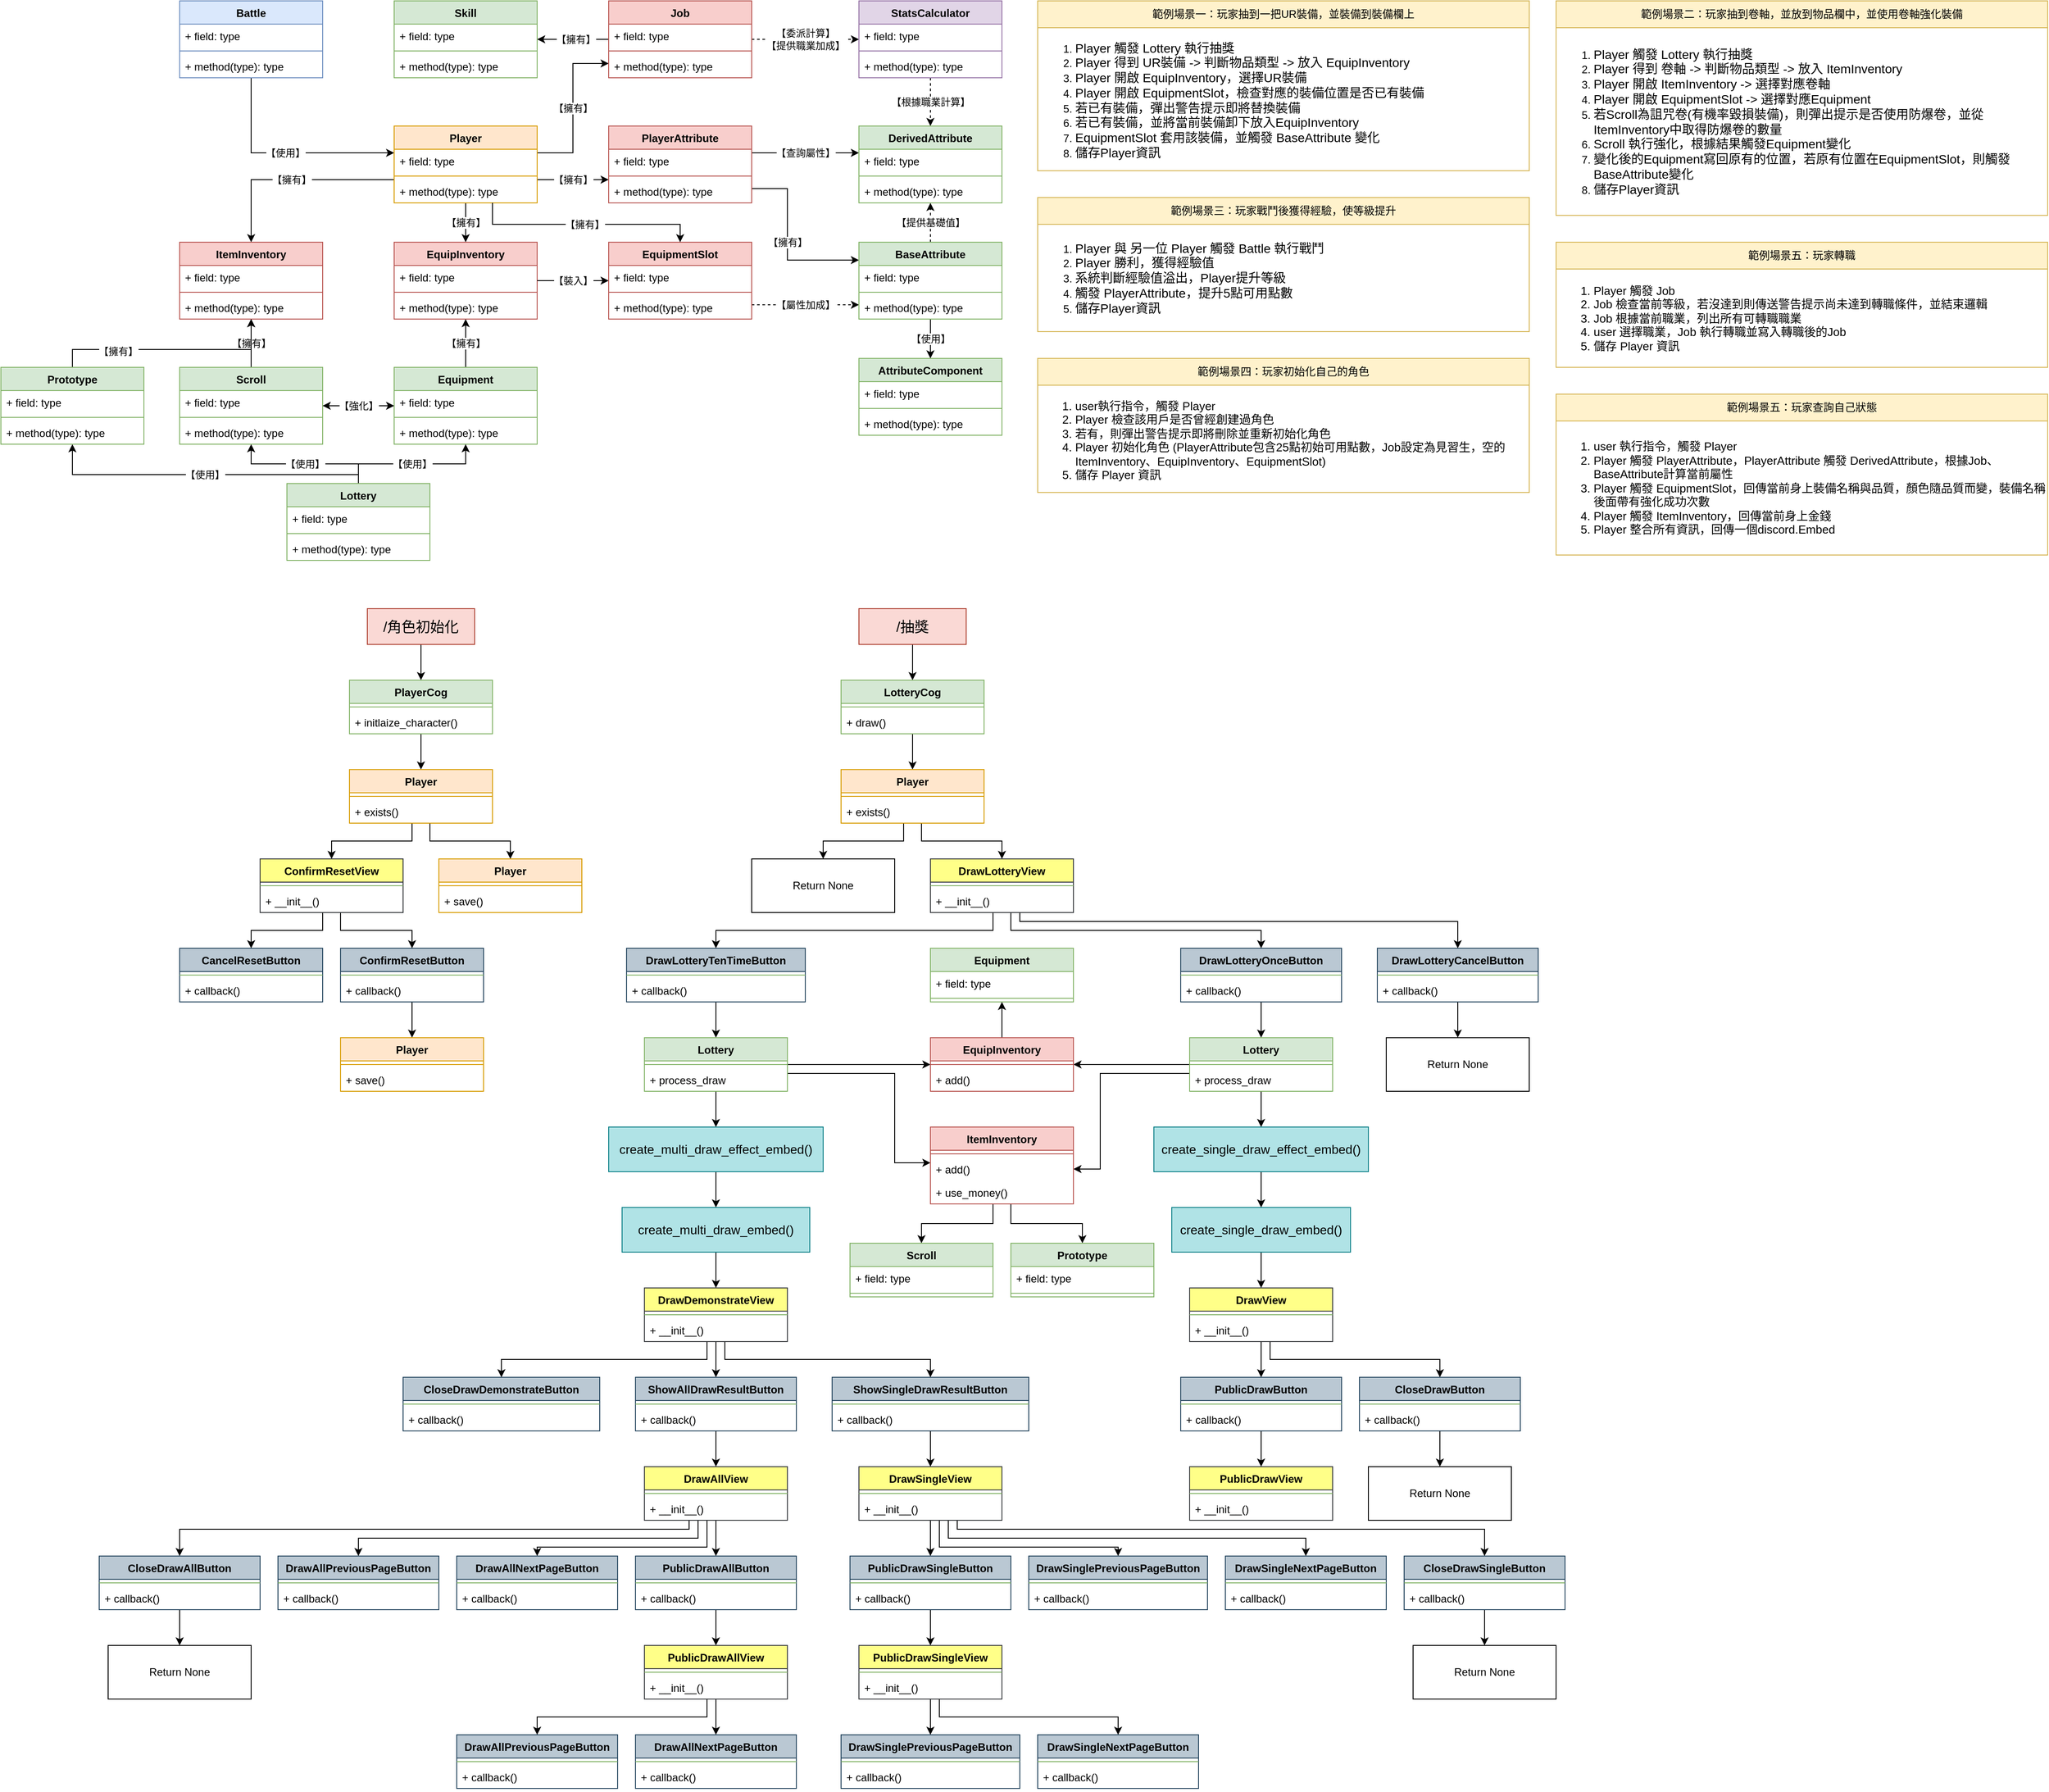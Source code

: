<mxfile version="26.1.1">
  <diagram name="第 1 页" id="b_ghAMMhPhabY-eRrOdd">
    <mxGraphModel dx="3983" dy="953" grid="1" gridSize="10" guides="1" tooltips="1" connect="1" arrows="1" fold="1" page="1" pageScale="1" pageWidth="1654" pageHeight="1169" math="0" shadow="0">
      <root>
        <mxCell id="0" />
        <mxCell id="1" parent="0" />
        <mxCell id="QOephYvxuH7syzYrEeFp-13" value="&lt;font face=&quot;Times New Roman&quot;&gt;【使用】&lt;/font&gt;" style="edgeStyle=orthogonalEdgeStyle;rounded=0;orthogonalLoop=1;jettySize=auto;html=1;" parent="1" source="QOephYvxuH7syzYrEeFp-1" target="QOephYvxuH7syzYrEeFp-5" edge="1">
          <mxGeometry x="0.0" relative="1" as="geometry">
            <Array as="points">
              <mxPoint x="120" y="210" />
            </Array>
            <mxPoint as="offset" />
          </mxGeometry>
        </mxCell>
        <mxCell id="QOephYvxuH7syzYrEeFp-1" value="Battle" style="swimlane;fontStyle=1;align=center;verticalAlign=top;childLayout=stackLayout;horizontal=1;startSize=26;horizontalStack=0;resizeParent=1;resizeParentMax=0;resizeLast=0;collapsible=1;marginBottom=0;whiteSpace=wrap;html=1;fillColor=#dae8fc;strokeColor=#6c8ebf;" parent="1" vertex="1">
          <mxGeometry x="40" y="40" width="160" height="86" as="geometry" />
        </mxCell>
        <mxCell id="QOephYvxuH7syzYrEeFp-2" value="+ field: type" style="text;strokeColor=none;fillColor=none;align=left;verticalAlign=top;spacingLeft=4;spacingRight=4;overflow=hidden;rotatable=0;points=[[0,0.5],[1,0.5]];portConstraint=eastwest;whiteSpace=wrap;html=1;" parent="QOephYvxuH7syzYrEeFp-1" vertex="1">
          <mxGeometry y="26" width="160" height="26" as="geometry" />
        </mxCell>
        <mxCell id="QOephYvxuH7syzYrEeFp-3" value="" style="line;strokeWidth=1;fillColor=none;align=left;verticalAlign=middle;spacingTop=-1;spacingLeft=3;spacingRight=3;rotatable=0;labelPosition=right;points=[];portConstraint=eastwest;strokeColor=inherit;" parent="QOephYvxuH7syzYrEeFp-1" vertex="1">
          <mxGeometry y="52" width="160" height="8" as="geometry" />
        </mxCell>
        <mxCell id="QOephYvxuH7syzYrEeFp-4" value="+ method(type): type" style="text;strokeColor=none;fillColor=none;align=left;verticalAlign=top;spacingLeft=4;spacingRight=4;overflow=hidden;rotatable=0;points=[[0,0.5],[1,0.5]];portConstraint=eastwest;whiteSpace=wrap;html=1;" parent="QOephYvxuH7syzYrEeFp-1" vertex="1">
          <mxGeometry y="60" width="160" height="26" as="geometry" />
        </mxCell>
        <mxCell id="QOephYvxuH7syzYrEeFp-25" value="【擁有】" style="edgeStyle=orthogonalEdgeStyle;rounded=0;orthogonalLoop=1;jettySize=auto;html=1;" parent="1" source="QOephYvxuH7syzYrEeFp-5" target="QOephYvxuH7syzYrEeFp-19" edge="1">
          <mxGeometry relative="1" as="geometry" />
        </mxCell>
        <mxCell id="QOephYvxuH7syzYrEeFp-34" value="&lt;span style=&quot;color: rgb(0, 0, 0); font-family: Helvetica; font-size: 11px; font-style: normal; font-variant-ligatures: normal; font-variant-caps: normal; font-weight: 400; letter-spacing: normal; orphans: 2; text-align: center; text-indent: 0px; text-transform: none; widows: 2; word-spacing: 0px; -webkit-text-stroke-width: 0px; white-space: nowrap; background-color: rgb(255, 255, 255); text-decoration-thickness: initial; text-decoration-style: initial; text-decoration-color: initial; display: inline !important; float: none;&quot;&gt;【擁有】&lt;/span&gt;" style="edgeStyle=orthogonalEdgeStyle;rounded=0;orthogonalLoop=1;jettySize=auto;html=1;" parent="1" source="QOephYvxuH7syzYrEeFp-5" target="QOephYvxuH7syzYrEeFp-9" edge="1">
          <mxGeometry relative="1" as="geometry">
            <Array as="points">
              <mxPoint x="480" y="240" />
              <mxPoint x="480" y="240" />
            </Array>
          </mxGeometry>
        </mxCell>
        <object label="【擁有】" id="QOephYvxuH7syzYrEeFp-48">
          <mxCell style="edgeStyle=orthogonalEdgeStyle;rounded=0;orthogonalLoop=1;jettySize=auto;html=1;" parent="1" source="QOephYvxuH7syzYrEeFp-5" target="QOephYvxuH7syzYrEeFp-15" edge="1">
            <mxGeometry relative="1" as="geometry">
              <Array as="points">
                <mxPoint x="120" y="240" />
              </Array>
            </mxGeometry>
          </mxCell>
        </object>
        <mxCell id="QOephYvxuH7syzYrEeFp-66" value="【擁有】" style="edgeStyle=orthogonalEdgeStyle;rounded=0;orthogonalLoop=1;jettySize=auto;html=1;" parent="1" source="QOephYvxuH7syzYrEeFp-5" target="QOephYvxuH7syzYrEeFp-26" edge="1">
          <mxGeometry relative="1" as="geometry">
            <Array as="points">
              <mxPoint x="480" y="210" />
              <mxPoint x="480" y="110" />
            </Array>
          </mxGeometry>
        </mxCell>
        <mxCell id="QOephYvxuH7syzYrEeFp-5" value="Player" style="swimlane;fontStyle=1;align=center;verticalAlign=top;childLayout=stackLayout;horizontal=1;startSize=26;horizontalStack=0;resizeParent=1;resizeParentMax=0;resizeLast=0;collapsible=1;marginBottom=0;whiteSpace=wrap;html=1;fillColor=#ffe6cc;strokeColor=#d79b00;" parent="1" vertex="1">
          <mxGeometry x="280" y="180" width="160" height="86" as="geometry" />
        </mxCell>
        <mxCell id="QOephYvxuH7syzYrEeFp-6" value="+ field: type" style="text;strokeColor=none;fillColor=none;align=left;verticalAlign=top;spacingLeft=4;spacingRight=4;overflow=hidden;rotatable=0;points=[[0,0.5],[1,0.5]];portConstraint=eastwest;whiteSpace=wrap;html=1;" parent="QOephYvxuH7syzYrEeFp-5" vertex="1">
          <mxGeometry y="26" width="160" height="26" as="geometry" />
        </mxCell>
        <mxCell id="QOephYvxuH7syzYrEeFp-7" value="" style="line;strokeWidth=1;fillColor=none;align=left;verticalAlign=middle;spacingTop=-1;spacingLeft=3;spacingRight=3;rotatable=0;labelPosition=right;points=[];portConstraint=eastwest;strokeColor=inherit;" parent="QOephYvxuH7syzYrEeFp-5" vertex="1">
          <mxGeometry y="52" width="160" height="8" as="geometry" />
        </mxCell>
        <mxCell id="QOephYvxuH7syzYrEeFp-8" value="+ method(type): type" style="text;strokeColor=none;fillColor=none;align=left;verticalAlign=top;spacingLeft=4;spacingRight=4;overflow=hidden;rotatable=0;points=[[0,0.5],[1,0.5]];portConstraint=eastwest;whiteSpace=wrap;html=1;" parent="QOephYvxuH7syzYrEeFp-5" vertex="1">
          <mxGeometry y="60" width="160" height="26" as="geometry" />
        </mxCell>
        <mxCell id="QOephYvxuH7syzYrEeFp-86" value="【擁有】" style="edgeStyle=orthogonalEdgeStyle;rounded=0;orthogonalLoop=1;jettySize=auto;html=1;" parent="1" source="QOephYvxuH7syzYrEeFp-9" target="QOephYvxuH7syzYrEeFp-82" edge="1">
          <mxGeometry relative="1" as="geometry">
            <Array as="points">
              <mxPoint x="720" y="250" />
              <mxPoint x="720" y="330" />
            </Array>
          </mxGeometry>
        </mxCell>
        <mxCell id="QOephYvxuH7syzYrEeFp-95" value="【查詢屬性】" style="edgeStyle=orthogonalEdgeStyle;rounded=0;orthogonalLoop=1;jettySize=auto;html=1;" parent="1" source="QOephYvxuH7syzYrEeFp-9" target="QOephYvxuH7syzYrEeFp-89" edge="1">
          <mxGeometry relative="1" as="geometry">
            <Array as="points">
              <mxPoint x="710" y="210" />
              <mxPoint x="710" y="210" />
            </Array>
          </mxGeometry>
        </mxCell>
        <mxCell id="QOephYvxuH7syzYrEeFp-9" value="PlayerAttribute" style="swimlane;fontStyle=1;align=center;verticalAlign=top;childLayout=stackLayout;horizontal=1;startSize=26;horizontalStack=0;resizeParent=1;resizeParentMax=0;resizeLast=0;collapsible=1;marginBottom=0;whiteSpace=wrap;html=1;fillColor=#f8cecc;strokeColor=#b85450;" parent="1" vertex="1">
          <mxGeometry x="520" y="180" width="160" height="86" as="geometry" />
        </mxCell>
        <mxCell id="QOephYvxuH7syzYrEeFp-10" value="+ field: type" style="text;strokeColor=none;fillColor=none;align=left;verticalAlign=top;spacingLeft=4;spacingRight=4;overflow=hidden;rotatable=0;points=[[0,0.5],[1,0.5]];portConstraint=eastwest;whiteSpace=wrap;html=1;" parent="QOephYvxuH7syzYrEeFp-9" vertex="1">
          <mxGeometry y="26" width="160" height="26" as="geometry" />
        </mxCell>
        <mxCell id="QOephYvxuH7syzYrEeFp-11" value="" style="line;strokeWidth=1;fillColor=none;align=left;verticalAlign=middle;spacingTop=-1;spacingLeft=3;spacingRight=3;rotatable=0;labelPosition=right;points=[];portConstraint=eastwest;strokeColor=inherit;" parent="QOephYvxuH7syzYrEeFp-9" vertex="1">
          <mxGeometry y="52" width="160" height="8" as="geometry" />
        </mxCell>
        <mxCell id="QOephYvxuH7syzYrEeFp-12" value="+ method(type): type" style="text;strokeColor=none;fillColor=none;align=left;verticalAlign=top;spacingLeft=4;spacingRight=4;overflow=hidden;rotatable=0;points=[[0,0.5],[1,0.5]];portConstraint=eastwest;whiteSpace=wrap;html=1;" parent="QOephYvxuH7syzYrEeFp-9" vertex="1">
          <mxGeometry y="60" width="160" height="26" as="geometry" />
        </mxCell>
        <mxCell id="QOephYvxuH7syzYrEeFp-15" value="ItemInventory" style="swimlane;fontStyle=1;align=center;verticalAlign=top;childLayout=stackLayout;horizontal=1;startSize=26;horizontalStack=0;resizeParent=1;resizeParentMax=0;resizeLast=0;collapsible=1;marginBottom=0;whiteSpace=wrap;html=1;fillColor=#f8cecc;strokeColor=#b85450;" parent="1" vertex="1">
          <mxGeometry x="40" y="310" width="160" height="86" as="geometry" />
        </mxCell>
        <mxCell id="QOephYvxuH7syzYrEeFp-16" value="+ field: type" style="text;strokeColor=none;fillColor=none;align=left;verticalAlign=top;spacingLeft=4;spacingRight=4;overflow=hidden;rotatable=0;points=[[0,0.5],[1,0.5]];portConstraint=eastwest;whiteSpace=wrap;html=1;" parent="QOephYvxuH7syzYrEeFp-15" vertex="1">
          <mxGeometry y="26" width="160" height="26" as="geometry" />
        </mxCell>
        <mxCell id="QOephYvxuH7syzYrEeFp-17" value="" style="line;strokeWidth=1;fillColor=none;align=left;verticalAlign=middle;spacingTop=-1;spacingLeft=3;spacingRight=3;rotatable=0;labelPosition=right;points=[];portConstraint=eastwest;strokeColor=inherit;" parent="QOephYvxuH7syzYrEeFp-15" vertex="1">
          <mxGeometry y="52" width="160" height="8" as="geometry" />
        </mxCell>
        <mxCell id="QOephYvxuH7syzYrEeFp-18" value="+ method(type): type" style="text;strokeColor=none;fillColor=none;align=left;verticalAlign=top;spacingLeft=4;spacingRight=4;overflow=hidden;rotatable=0;points=[[0,0.5],[1,0.5]];portConstraint=eastwest;whiteSpace=wrap;html=1;" parent="QOephYvxuH7syzYrEeFp-15" vertex="1">
          <mxGeometry y="60" width="160" height="26" as="geometry" />
        </mxCell>
        <mxCell id="QOephYvxuH7syzYrEeFp-19" value="EquipInventory" style="swimlane;fontStyle=1;align=center;verticalAlign=top;childLayout=stackLayout;horizontal=1;startSize=26;horizontalStack=0;resizeParent=1;resizeParentMax=0;resizeLast=0;collapsible=1;marginBottom=0;whiteSpace=wrap;html=1;fillColor=#f8cecc;strokeColor=#b85450;" parent="1" vertex="1">
          <mxGeometry x="280" y="310" width="160" height="86" as="geometry" />
        </mxCell>
        <mxCell id="QOephYvxuH7syzYrEeFp-20" value="+ field: type" style="text;strokeColor=none;fillColor=none;align=left;verticalAlign=top;spacingLeft=4;spacingRight=4;overflow=hidden;rotatable=0;points=[[0,0.5],[1,0.5]];portConstraint=eastwest;whiteSpace=wrap;html=1;" parent="QOephYvxuH7syzYrEeFp-19" vertex="1">
          <mxGeometry y="26" width="160" height="26" as="geometry" />
        </mxCell>
        <mxCell id="QOephYvxuH7syzYrEeFp-21" value="" style="line;strokeWidth=1;fillColor=none;align=left;verticalAlign=middle;spacingTop=-1;spacingLeft=3;spacingRight=3;rotatable=0;labelPosition=right;points=[];portConstraint=eastwest;strokeColor=inherit;" parent="QOephYvxuH7syzYrEeFp-19" vertex="1">
          <mxGeometry y="52" width="160" height="8" as="geometry" />
        </mxCell>
        <mxCell id="QOephYvxuH7syzYrEeFp-22" value="+ method(type): type" style="text;strokeColor=none;fillColor=none;align=left;verticalAlign=top;spacingLeft=4;spacingRight=4;overflow=hidden;rotatable=0;points=[[0,0.5],[1,0.5]];portConstraint=eastwest;whiteSpace=wrap;html=1;" parent="QOephYvxuH7syzYrEeFp-19" vertex="1">
          <mxGeometry y="60" width="160" height="26" as="geometry" />
        </mxCell>
        <mxCell id="QOephYvxuH7syzYrEeFp-31" value="【根據職業計算】" style="edgeStyle=orthogonalEdgeStyle;rounded=0;orthogonalLoop=1;jettySize=auto;html=1;dashed=1;" parent="1" source="QOephYvxuH7syzYrEeFp-96" target="QOephYvxuH7syzYrEeFp-89" edge="1">
          <mxGeometry relative="1" as="geometry">
            <mxPoint x="1010" y="100" as="sourcePoint" />
            <mxPoint x="1210" y="197" as="targetPoint" />
          </mxGeometry>
        </mxCell>
        <mxCell id="QOephYvxuH7syzYrEeFp-68" style="edgeStyle=orthogonalEdgeStyle;rounded=0;orthogonalLoop=1;jettySize=auto;html=1;" parent="1" source="QOephYvxuH7syzYrEeFp-26" target="QOephYvxuH7syzYrEeFp-58" edge="1">
          <mxGeometry relative="1" as="geometry" />
        </mxCell>
        <mxCell id="QOephYvxuH7syzYrEeFp-71" value="【擁有】" style="edgeLabel;html=1;align=center;verticalAlign=middle;resizable=0;points=[];" parent="QOephYvxuH7syzYrEeFp-68" vertex="1" connectable="0">
          <mxGeometry x="-0.06" relative="1" as="geometry">
            <mxPoint as="offset" />
          </mxGeometry>
        </mxCell>
        <mxCell id="QOephYvxuH7syzYrEeFp-100" value="【委派計算】&lt;div&gt;【提供職業加成】&lt;/div&gt;" style="edgeStyle=orthogonalEdgeStyle;rounded=0;orthogonalLoop=1;jettySize=auto;html=1;dashed=1;" parent="1" source="QOephYvxuH7syzYrEeFp-26" target="QOephYvxuH7syzYrEeFp-96" edge="1">
          <mxGeometry relative="1" as="geometry" />
        </mxCell>
        <mxCell id="QOephYvxuH7syzYrEeFp-26" value="Job" style="swimlane;fontStyle=1;align=center;verticalAlign=top;childLayout=stackLayout;horizontal=1;startSize=26;horizontalStack=0;resizeParent=1;resizeParentMax=0;resizeLast=0;collapsible=1;marginBottom=0;whiteSpace=wrap;html=1;fillColor=#f8cecc;strokeColor=#b85450;" parent="1" vertex="1">
          <mxGeometry x="520" y="40" width="160" height="86" as="geometry" />
        </mxCell>
        <mxCell id="QOephYvxuH7syzYrEeFp-27" value="+ field: type" style="text;strokeColor=none;fillColor=none;align=left;verticalAlign=top;spacingLeft=4;spacingRight=4;overflow=hidden;rotatable=0;points=[[0,0.5],[1,0.5]];portConstraint=eastwest;whiteSpace=wrap;html=1;" parent="QOephYvxuH7syzYrEeFp-26" vertex="1">
          <mxGeometry y="26" width="160" height="26" as="geometry" />
        </mxCell>
        <mxCell id="QOephYvxuH7syzYrEeFp-28" value="" style="line;strokeWidth=1;fillColor=none;align=left;verticalAlign=middle;spacingTop=-1;spacingLeft=3;spacingRight=3;rotatable=0;labelPosition=right;points=[];portConstraint=eastwest;strokeColor=inherit;" parent="QOephYvxuH7syzYrEeFp-26" vertex="1">
          <mxGeometry y="52" width="160" height="8" as="geometry" />
        </mxCell>
        <mxCell id="QOephYvxuH7syzYrEeFp-29" value="+ method(type): type" style="text;strokeColor=none;fillColor=none;align=left;verticalAlign=top;spacingLeft=4;spacingRight=4;overflow=hidden;rotatable=0;points=[[0,0.5],[1,0.5]];portConstraint=eastwest;whiteSpace=wrap;html=1;" parent="QOephYvxuH7syzYrEeFp-26" vertex="1">
          <mxGeometry y="60" width="160" height="26" as="geometry" />
        </mxCell>
        <mxCell id="QOephYvxuH7syzYrEeFp-40" value="&lt;span style=&quot;color: rgb(0, 0, 0); font-family: Helvetica; font-size: 11px; font-style: normal; font-variant-ligatures: normal; font-variant-caps: normal; font-weight: 400; letter-spacing: normal; orphans: 2; text-align: center; text-indent: 0px; text-transform: none; widows: 2; word-spacing: 0px; -webkit-text-stroke-width: 0px; white-space: nowrap; background-color: rgb(255, 255, 255); text-decoration-thickness: initial; text-decoration-style: initial; text-decoration-color: initial; display: inline !important; float: none;&quot;&gt;【裝入&lt;/span&gt;】" style="edgeStyle=orthogonalEdgeStyle;rounded=0;orthogonalLoop=1;jettySize=auto;html=1;" parent="1" source="QOephYvxuH7syzYrEeFp-19" target="QOephYvxuH7syzYrEeFp-73" edge="1">
          <mxGeometry relative="1" as="geometry">
            <mxPoint x="570" y="579.48" as="sourcePoint" />
            <mxPoint x="730" y="512.48" as="targetPoint" />
          </mxGeometry>
        </mxCell>
        <mxCell id="QOephYvxuH7syzYrEeFp-49" value="&lt;span style=&quot;color: rgb(0, 0, 0); font-family: Helvetica; font-size: 11px; font-style: normal; font-variant-ligatures: normal; font-variant-caps: normal; font-weight: 400; letter-spacing: normal; orphans: 2; text-align: center; text-indent: 0px; text-transform: none; widows: 2; word-spacing: 0px; -webkit-text-stroke-width: 0px; white-space: nowrap; background-color: rgb(255, 255, 255); text-decoration-thickness: initial; text-decoration-style: initial; text-decoration-color: initial; display: inline !important; float: none;&quot;&gt;【擁有】&lt;/span&gt;" style="edgeStyle=orthogonalEdgeStyle;rounded=0;orthogonalLoop=1;jettySize=auto;html=1;" parent="1" source="QOephYvxuH7syzYrEeFp-36" target="QOephYvxuH7syzYrEeFp-19" edge="1">
          <mxGeometry relative="1" as="geometry" />
        </mxCell>
        <mxCell id="QOephYvxuH7syzYrEeFp-36" value="Equipment" style="swimlane;fontStyle=1;align=center;verticalAlign=top;childLayout=stackLayout;horizontal=1;startSize=26;horizontalStack=0;resizeParent=1;resizeParentMax=0;resizeLast=0;collapsible=1;marginBottom=0;whiteSpace=wrap;html=1;fillColor=#d5e8d4;strokeColor=#82b366;" parent="1" vertex="1">
          <mxGeometry x="280" y="450" width="160" height="86" as="geometry" />
        </mxCell>
        <mxCell id="QOephYvxuH7syzYrEeFp-37" value="+ field: type" style="text;strokeColor=none;fillColor=none;align=left;verticalAlign=top;spacingLeft=4;spacingRight=4;overflow=hidden;rotatable=0;points=[[0,0.5],[1,0.5]];portConstraint=eastwest;whiteSpace=wrap;html=1;" parent="QOephYvxuH7syzYrEeFp-36" vertex="1">
          <mxGeometry y="26" width="160" height="26" as="geometry" />
        </mxCell>
        <mxCell id="QOephYvxuH7syzYrEeFp-38" value="" style="line;strokeWidth=1;fillColor=none;align=left;verticalAlign=middle;spacingTop=-1;spacingLeft=3;spacingRight=3;rotatable=0;labelPosition=right;points=[];portConstraint=eastwest;strokeColor=inherit;" parent="QOephYvxuH7syzYrEeFp-36" vertex="1">
          <mxGeometry y="52" width="160" height="8" as="geometry" />
        </mxCell>
        <mxCell id="QOephYvxuH7syzYrEeFp-39" value="+ method(type): type" style="text;strokeColor=none;fillColor=none;align=left;verticalAlign=top;spacingLeft=4;spacingRight=4;overflow=hidden;rotatable=0;points=[[0,0.5],[1,0.5]];portConstraint=eastwest;whiteSpace=wrap;html=1;" parent="QOephYvxuH7syzYrEeFp-36" vertex="1">
          <mxGeometry y="60" width="160" height="26" as="geometry" />
        </mxCell>
        <mxCell id="QOephYvxuH7syzYrEeFp-55" value="【使用】" style="edgeStyle=orthogonalEdgeStyle;rounded=0;orthogonalLoop=1;jettySize=auto;html=1;" parent="1" source="QOephYvxuH7syzYrEeFp-42" target="QOephYvxuH7syzYrEeFp-50" edge="1">
          <mxGeometry relative="1" as="geometry" />
        </mxCell>
        <mxCell id="QOephYvxuH7syzYrEeFp-56" value="&lt;span style=&quot;color: rgb(0, 0, 0); font-family: Helvetica; font-size: 11px; font-style: normal; font-variant-ligatures: normal; font-variant-caps: normal; font-weight: 400; letter-spacing: normal; orphans: 2; text-align: center; text-indent: 0px; text-transform: none; widows: 2; word-spacing: 0px; -webkit-text-stroke-width: 0px; white-space: nowrap; background-color: rgb(255, 255, 255); text-decoration-thickness: initial; text-decoration-style: initial; text-decoration-color: initial; display: inline !important; float: none;&quot;&gt;【使用】&lt;/span&gt;" style="edgeStyle=orthogonalEdgeStyle;rounded=0;orthogonalLoop=1;jettySize=auto;html=1;" parent="1" source="QOephYvxuH7syzYrEeFp-42" target="QOephYvxuH7syzYrEeFp-36" edge="1">
          <mxGeometry relative="1" as="geometry" />
        </mxCell>
        <mxCell id="yTGh-axwwXUd3vf-yZ2--129" value="【使用】" style="edgeStyle=orthogonalEdgeStyle;rounded=0;orthogonalLoop=1;jettySize=auto;html=1;" edge="1" parent="1" source="QOephYvxuH7syzYrEeFp-42" target="yTGh-axwwXUd3vf-yZ2--125">
          <mxGeometry relative="1" as="geometry">
            <Array as="points">
              <mxPoint x="240" y="570" />
              <mxPoint x="-80" y="570" />
            </Array>
          </mxGeometry>
        </mxCell>
        <mxCell id="QOephYvxuH7syzYrEeFp-42" value="Lottery" style="swimlane;fontStyle=1;align=center;verticalAlign=top;childLayout=stackLayout;horizontal=1;startSize=26;horizontalStack=0;resizeParent=1;resizeParentMax=0;resizeLast=0;collapsible=1;marginBottom=0;whiteSpace=wrap;html=1;fillColor=#d5e8d4;strokeColor=#82b366;" parent="1" vertex="1">
          <mxGeometry x="160" y="580" width="160" height="86" as="geometry" />
        </mxCell>
        <mxCell id="QOephYvxuH7syzYrEeFp-43" value="+ field: type" style="text;strokeColor=none;fillColor=none;align=left;verticalAlign=top;spacingLeft=4;spacingRight=4;overflow=hidden;rotatable=0;points=[[0,0.5],[1,0.5]];portConstraint=eastwest;whiteSpace=wrap;html=1;" parent="QOephYvxuH7syzYrEeFp-42" vertex="1">
          <mxGeometry y="26" width="160" height="26" as="geometry" />
        </mxCell>
        <mxCell id="QOephYvxuH7syzYrEeFp-44" value="" style="line;strokeWidth=1;fillColor=none;align=left;verticalAlign=middle;spacingTop=-1;spacingLeft=3;spacingRight=3;rotatable=0;labelPosition=right;points=[];portConstraint=eastwest;strokeColor=inherit;" parent="QOephYvxuH7syzYrEeFp-42" vertex="1">
          <mxGeometry y="52" width="160" height="8" as="geometry" />
        </mxCell>
        <mxCell id="QOephYvxuH7syzYrEeFp-45" value="+ method(type): type" style="text;strokeColor=none;fillColor=none;align=left;verticalAlign=top;spacingLeft=4;spacingRight=4;overflow=hidden;rotatable=0;points=[[0,0.5],[1,0.5]];portConstraint=eastwest;whiteSpace=wrap;html=1;" parent="QOephYvxuH7syzYrEeFp-42" vertex="1">
          <mxGeometry y="60" width="160" height="26" as="geometry" />
        </mxCell>
        <mxCell id="QOephYvxuH7syzYrEeFp-54" value="&lt;span style=&quot;color: rgb(0, 0, 0); font-family: Helvetica; font-size: 11px; font-style: normal; font-variant-ligatures: normal; font-variant-caps: normal; font-weight: 400; letter-spacing: normal; orphans: 2; text-align: center; text-indent: 0px; text-transform: none; widows: 2; word-spacing: 0px; -webkit-text-stroke-width: 0px; white-space: nowrap; background-color: rgb(255, 255, 255); text-decoration-thickness: initial; text-decoration-style: initial; text-decoration-color: initial; display: inline !important; float: none;&quot;&gt;【擁有】&lt;/span&gt;" style="edgeStyle=orthogonalEdgeStyle;rounded=0;orthogonalLoop=1;jettySize=auto;html=1;" parent="1" source="QOephYvxuH7syzYrEeFp-50" target="QOephYvxuH7syzYrEeFp-15" edge="1">
          <mxGeometry relative="1" as="geometry" />
        </mxCell>
        <mxCell id="QOephYvxuH7syzYrEeFp-50" value="Scroll" style="swimlane;fontStyle=1;align=center;verticalAlign=top;childLayout=stackLayout;horizontal=1;startSize=26;horizontalStack=0;resizeParent=1;resizeParentMax=0;resizeLast=0;collapsible=1;marginBottom=0;whiteSpace=wrap;html=1;fillColor=#d5e8d4;strokeColor=#82b366;" parent="1" vertex="1">
          <mxGeometry x="40" y="450" width="160" height="86" as="geometry" />
        </mxCell>
        <mxCell id="QOephYvxuH7syzYrEeFp-51" value="+ field: type" style="text;strokeColor=none;fillColor=none;align=left;verticalAlign=top;spacingLeft=4;spacingRight=4;overflow=hidden;rotatable=0;points=[[0,0.5],[1,0.5]];portConstraint=eastwest;whiteSpace=wrap;html=1;" parent="QOephYvxuH7syzYrEeFp-50" vertex="1">
          <mxGeometry y="26" width="160" height="26" as="geometry" />
        </mxCell>
        <mxCell id="QOephYvxuH7syzYrEeFp-52" value="" style="line;strokeWidth=1;fillColor=none;align=left;verticalAlign=middle;spacingTop=-1;spacingLeft=3;spacingRight=3;rotatable=0;labelPosition=right;points=[];portConstraint=eastwest;strokeColor=inherit;" parent="QOephYvxuH7syzYrEeFp-50" vertex="1">
          <mxGeometry y="52" width="160" height="8" as="geometry" />
        </mxCell>
        <mxCell id="QOephYvxuH7syzYrEeFp-53" value="+ method(type): type" style="text;strokeColor=none;fillColor=none;align=left;verticalAlign=top;spacingLeft=4;spacingRight=4;overflow=hidden;rotatable=0;points=[[0,0.5],[1,0.5]];portConstraint=eastwest;whiteSpace=wrap;html=1;" parent="QOephYvxuH7syzYrEeFp-50" vertex="1">
          <mxGeometry y="60" width="160" height="26" as="geometry" />
        </mxCell>
        <mxCell id="QOephYvxuH7syzYrEeFp-58" value="Skill" style="swimlane;fontStyle=1;align=center;verticalAlign=top;childLayout=stackLayout;horizontal=1;startSize=26;horizontalStack=0;resizeParent=1;resizeParentMax=0;resizeLast=0;collapsible=1;marginBottom=0;whiteSpace=wrap;html=1;fillColor=#d5e8d4;strokeColor=#82b366;" parent="1" vertex="1">
          <mxGeometry x="280" y="40" width="160" height="86" as="geometry" />
        </mxCell>
        <mxCell id="QOephYvxuH7syzYrEeFp-59" value="+ field: type" style="text;strokeColor=none;fillColor=none;align=left;verticalAlign=top;spacingLeft=4;spacingRight=4;overflow=hidden;rotatable=0;points=[[0,0.5],[1,0.5]];portConstraint=eastwest;whiteSpace=wrap;html=1;" parent="QOephYvxuH7syzYrEeFp-58" vertex="1">
          <mxGeometry y="26" width="160" height="26" as="geometry" />
        </mxCell>
        <mxCell id="QOephYvxuH7syzYrEeFp-60" value="" style="line;strokeWidth=1;fillColor=none;align=left;verticalAlign=middle;spacingTop=-1;spacingLeft=3;spacingRight=3;rotatable=0;labelPosition=right;points=[];portConstraint=eastwest;strokeColor=inherit;" parent="QOephYvxuH7syzYrEeFp-58" vertex="1">
          <mxGeometry y="52" width="160" height="8" as="geometry" />
        </mxCell>
        <mxCell id="QOephYvxuH7syzYrEeFp-61" value="+ method(type): type" style="text;strokeColor=none;fillColor=none;align=left;verticalAlign=top;spacingLeft=4;spacingRight=4;overflow=hidden;rotatable=0;points=[[0,0.5],[1,0.5]];portConstraint=eastwest;whiteSpace=wrap;html=1;" parent="QOephYvxuH7syzYrEeFp-58" vertex="1">
          <mxGeometry y="60" width="160" height="26" as="geometry" />
        </mxCell>
        <mxCell id="QOephYvxuH7syzYrEeFp-65" value="&lt;span style=&quot;color: rgb(0, 0, 0); font-family: Helvetica; font-size: 11px; font-style: normal; font-variant-ligatures: normal; font-variant-caps: normal; font-weight: 400; letter-spacing: normal; orphans: 2; text-align: center; text-indent: 0px; text-transform: none; widows: 2; word-spacing: 0px; -webkit-text-stroke-width: 0px; white-space: nowrap; background-color: rgb(255, 255, 255); text-decoration-thickness: initial; text-decoration-style: initial; text-decoration-color: initial; display: inline !important; float: none;&quot;&gt;【強化】&lt;/span&gt;" style="endArrow=classic;startArrow=classic;html=1;rounded=0;" parent="1" source="QOephYvxuH7syzYrEeFp-50" target="QOephYvxuH7syzYrEeFp-36" edge="1">
          <mxGeometry width="50" height="50" relative="1" as="geometry">
            <mxPoint x="700" y="466" as="sourcePoint" />
            <mxPoint x="750" y="416" as="targetPoint" />
            <mxPoint as="offset" />
          </mxGeometry>
        </mxCell>
        <mxCell id="QOephYvxuH7syzYrEeFp-77" value="【屬性加成】" style="edgeStyle=orthogonalEdgeStyle;rounded=0;orthogonalLoop=1;jettySize=auto;html=1;dashed=1;" parent="1" edge="1">
          <mxGeometry relative="1" as="geometry">
            <mxPoint x="680" y="380" as="sourcePoint" />
            <mxPoint x="800" y="380" as="targetPoint" />
            <Array as="points" />
          </mxGeometry>
        </mxCell>
        <mxCell id="QOephYvxuH7syzYrEeFp-73" value="EquipmentSlot" style="swimlane;fontStyle=1;align=center;verticalAlign=top;childLayout=stackLayout;horizontal=1;startSize=26;horizontalStack=0;resizeParent=1;resizeParentMax=0;resizeLast=0;collapsible=1;marginBottom=0;whiteSpace=wrap;html=1;fillColor=#f8cecc;strokeColor=#b85450;" parent="1" vertex="1">
          <mxGeometry x="520" y="310" width="160" height="86" as="geometry" />
        </mxCell>
        <mxCell id="QOephYvxuH7syzYrEeFp-74" value="+ field: type" style="text;strokeColor=none;fillColor=none;align=left;verticalAlign=top;spacingLeft=4;spacingRight=4;overflow=hidden;rotatable=0;points=[[0,0.5],[1,0.5]];portConstraint=eastwest;whiteSpace=wrap;html=1;" parent="QOephYvxuH7syzYrEeFp-73" vertex="1">
          <mxGeometry y="26" width="160" height="26" as="geometry" />
        </mxCell>
        <mxCell id="QOephYvxuH7syzYrEeFp-75" value="" style="line;strokeWidth=1;fillColor=none;align=left;verticalAlign=middle;spacingTop=-1;spacingLeft=3;spacingRight=3;rotatable=0;labelPosition=right;points=[];portConstraint=eastwest;strokeColor=inherit;" parent="QOephYvxuH7syzYrEeFp-73" vertex="1">
          <mxGeometry y="52" width="160" height="8" as="geometry" />
        </mxCell>
        <mxCell id="QOephYvxuH7syzYrEeFp-76" value="+ method(type): type" style="text;strokeColor=none;fillColor=none;align=left;verticalAlign=top;spacingLeft=4;spacingRight=4;overflow=hidden;rotatable=0;points=[[0,0.5],[1,0.5]];portConstraint=eastwest;whiteSpace=wrap;html=1;" parent="QOephYvxuH7syzYrEeFp-73" vertex="1">
          <mxGeometry y="60" width="160" height="26" as="geometry" />
        </mxCell>
        <mxCell id="QOephYvxuH7syzYrEeFp-94" value="【提供基礎值】" style="edgeStyle=orthogonalEdgeStyle;rounded=0;orthogonalLoop=1;jettySize=auto;html=1;dashed=1;" parent="1" source="QOephYvxuH7syzYrEeFp-82" target="QOephYvxuH7syzYrEeFp-89" edge="1">
          <mxGeometry relative="1" as="geometry" />
        </mxCell>
        <mxCell id="QOephYvxuH7syzYrEeFp-116" value="【使用】" style="edgeStyle=orthogonalEdgeStyle;rounded=0;orthogonalLoop=1;jettySize=auto;html=1;" parent="1" source="QOephYvxuH7syzYrEeFp-82" target="QOephYvxuH7syzYrEeFp-112" edge="1">
          <mxGeometry relative="1" as="geometry" />
        </mxCell>
        <mxCell id="QOephYvxuH7syzYrEeFp-82" value="BaseAttribute" style="swimlane;fontStyle=1;align=center;verticalAlign=top;childLayout=stackLayout;horizontal=1;startSize=26;horizontalStack=0;resizeParent=1;resizeParentMax=0;resizeLast=0;collapsible=1;marginBottom=0;whiteSpace=wrap;html=1;fillColor=#d5e8d4;strokeColor=#82b366;" parent="1" vertex="1">
          <mxGeometry x="800" y="310" width="160" height="86" as="geometry" />
        </mxCell>
        <mxCell id="QOephYvxuH7syzYrEeFp-83" value="+ field: type" style="text;strokeColor=none;fillColor=none;align=left;verticalAlign=top;spacingLeft=4;spacingRight=4;overflow=hidden;rotatable=0;points=[[0,0.5],[1,0.5]];portConstraint=eastwest;whiteSpace=wrap;html=1;" parent="QOephYvxuH7syzYrEeFp-82" vertex="1">
          <mxGeometry y="26" width="160" height="26" as="geometry" />
        </mxCell>
        <mxCell id="QOephYvxuH7syzYrEeFp-84" value="" style="line;strokeWidth=1;fillColor=none;align=left;verticalAlign=middle;spacingTop=-1;spacingLeft=3;spacingRight=3;rotatable=0;labelPosition=right;points=[];portConstraint=eastwest;strokeColor=inherit;" parent="QOephYvxuH7syzYrEeFp-82" vertex="1">
          <mxGeometry y="52" width="160" height="8" as="geometry" />
        </mxCell>
        <mxCell id="QOephYvxuH7syzYrEeFp-85" value="+ method(type): type" style="text;strokeColor=none;fillColor=none;align=left;verticalAlign=top;spacingLeft=4;spacingRight=4;overflow=hidden;rotatable=0;points=[[0,0.5],[1,0.5]];portConstraint=eastwest;whiteSpace=wrap;html=1;" parent="QOephYvxuH7syzYrEeFp-82" vertex="1">
          <mxGeometry y="60" width="160" height="26" as="geometry" />
        </mxCell>
        <mxCell id="QOephYvxuH7syzYrEeFp-89" value="DerivedAttribute" style="swimlane;fontStyle=1;align=center;verticalAlign=top;childLayout=stackLayout;horizontal=1;startSize=26;horizontalStack=0;resizeParent=1;resizeParentMax=0;resizeLast=0;collapsible=1;marginBottom=0;whiteSpace=wrap;html=1;fillColor=#d5e8d4;strokeColor=#82b366;" parent="1" vertex="1">
          <mxGeometry x="800" y="180" width="160" height="86" as="geometry" />
        </mxCell>
        <mxCell id="QOephYvxuH7syzYrEeFp-90" value="+ field: type" style="text;strokeColor=none;fillColor=none;align=left;verticalAlign=top;spacingLeft=4;spacingRight=4;overflow=hidden;rotatable=0;points=[[0,0.5],[1,0.5]];portConstraint=eastwest;whiteSpace=wrap;html=1;" parent="QOephYvxuH7syzYrEeFp-89" vertex="1">
          <mxGeometry y="26" width="160" height="26" as="geometry" />
        </mxCell>
        <mxCell id="QOephYvxuH7syzYrEeFp-91" value="" style="line;strokeWidth=1;fillColor=none;align=left;verticalAlign=middle;spacingTop=-1;spacingLeft=3;spacingRight=3;rotatable=0;labelPosition=right;points=[];portConstraint=eastwest;strokeColor=inherit;" parent="QOephYvxuH7syzYrEeFp-89" vertex="1">
          <mxGeometry y="52" width="160" height="8" as="geometry" />
        </mxCell>
        <mxCell id="QOephYvxuH7syzYrEeFp-92" value="+ method(type): type" style="text;strokeColor=none;fillColor=none;align=left;verticalAlign=top;spacingLeft=4;spacingRight=4;overflow=hidden;rotatable=0;points=[[0,0.5],[1,0.5]];portConstraint=eastwest;whiteSpace=wrap;html=1;" parent="QOephYvxuH7syzYrEeFp-89" vertex="1">
          <mxGeometry y="60" width="160" height="26" as="geometry" />
        </mxCell>
        <mxCell id="QOephYvxuH7syzYrEeFp-96" value="StatsCalculator" style="swimlane;fontStyle=1;align=center;verticalAlign=top;childLayout=stackLayout;horizontal=1;startSize=26;horizontalStack=0;resizeParent=1;resizeParentMax=0;resizeLast=0;collapsible=1;marginBottom=0;whiteSpace=wrap;html=1;fillColor=#e1d5e7;strokeColor=#9673a6;" parent="1" vertex="1">
          <mxGeometry x="800" y="40" width="160" height="86" as="geometry" />
        </mxCell>
        <mxCell id="QOephYvxuH7syzYrEeFp-97" value="+ field: type" style="text;strokeColor=none;fillColor=none;align=left;verticalAlign=top;spacingLeft=4;spacingRight=4;overflow=hidden;rotatable=0;points=[[0,0.5],[1,0.5]];portConstraint=eastwest;whiteSpace=wrap;html=1;" parent="QOephYvxuH7syzYrEeFp-96" vertex="1">
          <mxGeometry y="26" width="160" height="26" as="geometry" />
        </mxCell>
        <mxCell id="QOephYvxuH7syzYrEeFp-98" value="" style="line;strokeWidth=1;fillColor=none;align=left;verticalAlign=middle;spacingTop=-1;spacingLeft=3;spacingRight=3;rotatable=0;labelPosition=right;points=[];portConstraint=eastwest;strokeColor=inherit;" parent="QOephYvxuH7syzYrEeFp-96" vertex="1">
          <mxGeometry y="52" width="160" height="8" as="geometry" />
        </mxCell>
        <mxCell id="QOephYvxuH7syzYrEeFp-99" value="+ method(type): type" style="text;strokeColor=none;fillColor=none;align=left;verticalAlign=top;spacingLeft=4;spacingRight=4;overflow=hidden;rotatable=0;points=[[0,0.5],[1,0.5]];portConstraint=eastwest;whiteSpace=wrap;html=1;" parent="QOephYvxuH7syzYrEeFp-96" vertex="1">
          <mxGeometry y="60" width="160" height="26" as="geometry" />
        </mxCell>
        <mxCell id="QOephYvxuH7syzYrEeFp-105" value="範例場景一：玩家抽到一把UR裝備，並裝備到裝備欄上" style="swimlane;fontStyle=0;childLayout=stackLayout;horizontal=1;startSize=30;horizontalStack=0;resizeParent=1;resizeParentMax=0;resizeLast=0;collapsible=1;marginBottom=0;whiteSpace=wrap;html=1;fillColor=#fff2cc;strokeColor=#d6b656;" parent="1" vertex="1">
          <mxGeometry x="1000" y="40" width="550" height="190" as="geometry" />
        </mxCell>
        <mxCell id="QOephYvxuH7syzYrEeFp-111" value="&lt;ol&gt;&lt;li&gt;&lt;font style=&quot;font-size: 14px;&quot;&gt;Player 觸發 Lottery 執行抽獎&lt;/font&gt;&lt;/li&gt;&lt;li&gt;&lt;font style=&quot;font-size: 14px;&quot;&gt;Player 得到 UR裝備 -&amp;gt; 判斷物品類型 -&amp;gt; 放入 EquipInventory&lt;/font&gt;&lt;/li&gt;&lt;li&gt;&lt;font style=&quot;font-size: 14px;&quot;&gt;Player 開啟&amp;nbsp;&lt;/font&gt;&lt;span style=&quot;font-size: 14px;&quot;&gt;EquipInventory，選擇UR裝備&lt;/span&gt;&lt;/li&gt;&lt;li&gt;&lt;font style=&quot;font-size: 14px;&quot;&gt;Player 開啟 EquipmentSlot，檢查對應的裝備位置是否已有裝備&lt;/font&gt;&lt;/li&gt;&lt;li&gt;&lt;font style=&quot;font-size: 14px;&quot;&gt;若已有裝備，彈出警告提示即將替換裝備&lt;/font&gt;&lt;/li&gt;&lt;li&gt;&lt;font style=&quot;font-size: 14px;&quot;&gt;若已有裝備，並將當前裝備卸下放入&lt;/font&gt;&lt;span style=&quot;font-size: 14px;&quot;&gt;EquipInventory&lt;/span&gt;&lt;/li&gt;&lt;li&gt;&lt;font style=&quot;font-size: 14px;&quot;&gt;EquipmentSlot 套用該裝備，並觸發 BaseAttribute 變化&lt;/font&gt;&lt;/li&gt;&lt;li&gt;&lt;font style=&quot;font-size: 14px;&quot;&gt;儲存Player資訊&lt;/font&gt;&lt;/li&gt;&lt;/ol&gt;" style="text;strokeColor=none;fillColor=none;html=1;whiteSpace=wrap;verticalAlign=middle;overflow=hidden;" parent="QOephYvxuH7syzYrEeFp-105" vertex="1">
          <mxGeometry y="30" width="550" height="160" as="geometry" />
        </mxCell>
        <mxCell id="QOephYvxuH7syzYrEeFp-110" value="【擁有】" style="edgeStyle=orthogonalEdgeStyle;rounded=0;orthogonalLoop=1;jettySize=auto;html=1;" parent="1" source="QOephYvxuH7syzYrEeFp-5" target="QOephYvxuH7syzYrEeFp-73" edge="1">
          <mxGeometry relative="1" as="geometry">
            <Array as="points">
              <mxPoint x="390" y="290" />
              <mxPoint x="600" y="290" />
            </Array>
          </mxGeometry>
        </mxCell>
        <mxCell id="QOephYvxuH7syzYrEeFp-112" value="AttributeComponent" style="swimlane;fontStyle=1;align=center;verticalAlign=top;childLayout=stackLayout;horizontal=1;startSize=26;horizontalStack=0;resizeParent=1;resizeParentMax=0;resizeLast=0;collapsible=1;marginBottom=0;whiteSpace=wrap;html=1;fillColor=#d5e8d4;strokeColor=#82b366;" parent="1" vertex="1">
          <mxGeometry x="800" y="440" width="160" height="86" as="geometry" />
        </mxCell>
        <mxCell id="QOephYvxuH7syzYrEeFp-113" value="+ field: type" style="text;strokeColor=none;fillColor=none;align=left;verticalAlign=top;spacingLeft=4;spacingRight=4;overflow=hidden;rotatable=0;points=[[0,0.5],[1,0.5]];portConstraint=eastwest;whiteSpace=wrap;html=1;" parent="QOephYvxuH7syzYrEeFp-112" vertex="1">
          <mxGeometry y="26" width="160" height="26" as="geometry" />
        </mxCell>
        <mxCell id="QOephYvxuH7syzYrEeFp-114" value="" style="line;strokeWidth=1;fillColor=none;align=left;verticalAlign=middle;spacingTop=-1;spacingLeft=3;spacingRight=3;rotatable=0;labelPosition=right;points=[];portConstraint=eastwest;strokeColor=inherit;" parent="QOephYvxuH7syzYrEeFp-112" vertex="1">
          <mxGeometry y="52" width="160" height="8" as="geometry" />
        </mxCell>
        <mxCell id="QOephYvxuH7syzYrEeFp-115" value="+ method(type): type" style="text;strokeColor=none;fillColor=none;align=left;verticalAlign=top;spacingLeft=4;spacingRight=4;overflow=hidden;rotatable=0;points=[[0,0.5],[1,0.5]];portConstraint=eastwest;whiteSpace=wrap;html=1;" parent="QOephYvxuH7syzYrEeFp-112" vertex="1">
          <mxGeometry y="60" width="160" height="26" as="geometry" />
        </mxCell>
        <mxCell id="QOephYvxuH7syzYrEeFp-117" value="範例場景二：玩家抽到卷軸，並放到物品欄中，並使用卷軸強化裝備" style="swimlane;fontStyle=0;childLayout=stackLayout;horizontal=1;startSize=30;horizontalStack=0;resizeParent=1;resizeParentMax=0;resizeLast=0;collapsible=1;marginBottom=0;whiteSpace=wrap;html=1;fillColor=#fff2cc;strokeColor=#d6b656;" parent="1" vertex="1">
          <mxGeometry x="1580" y="40" width="550" height="240" as="geometry" />
        </mxCell>
        <mxCell id="QOephYvxuH7syzYrEeFp-118" value="&lt;ol&gt;&lt;li&gt;&lt;font style=&quot;font-size: 14px;&quot;&gt;Player 觸發 Lottery 執行抽獎&lt;/font&gt;&lt;/li&gt;&lt;li&gt;&lt;font style=&quot;font-size: 14px;&quot;&gt;Player 得到 卷軸 -&amp;gt; 判斷物品類型 -&amp;gt; 放入 ItemInventory&lt;br&gt;&lt;/font&gt;&lt;/li&gt;&lt;li&gt;&lt;font style=&quot;font-size: 14px;&quot;&gt;Player 開啟 ItemInventory -&amp;gt; 選擇對應卷軸&lt;/font&gt;&lt;/li&gt;&lt;li&gt;&lt;font style=&quot;font-size: 14px;&quot;&gt;Player 開啟 EquipmentSlot&amp;nbsp;&lt;/font&gt;&lt;span style=&quot;font-size: 14px;&quot;&gt;-&amp;gt; 選擇對應&lt;/span&gt;&lt;span style=&quot;font-size: 14px;&quot;&gt;Equipment&lt;/span&gt;&lt;/li&gt;&lt;li&gt;&lt;span style=&quot;font-size: 14px;&quot;&gt;若Scroll為詛咒卷(有機率毀損裝備)，則彈出提示是否使用防爆卷，並從ItemInventory中取得防爆卷的數量&lt;/span&gt;&lt;/li&gt;&lt;li&gt;&lt;font style=&quot;font-size: 14px;&quot;&gt;Scroll 執行強化，根據結果觸發Equipment變化&lt;/font&gt;&lt;/li&gt;&lt;li&gt;&lt;font style=&quot;font-size: 14px;&quot;&gt;變化後的Equipment寫回原有的位置，若原有位置在&lt;/font&gt;&lt;span style=&quot;font-size: 14px;&quot;&gt;EquipmentSlot，則觸發BaseAttribute變化&lt;/span&gt;&lt;/li&gt;&lt;li&gt;&lt;font style=&quot;font-size: 14px;&quot;&gt;儲存Player資訊&lt;/font&gt;&lt;/li&gt;&lt;/ol&gt;" style="text;strokeColor=none;fillColor=none;html=1;whiteSpace=wrap;verticalAlign=middle;overflow=hidden;" parent="QOephYvxuH7syzYrEeFp-117" vertex="1">
          <mxGeometry y="30" width="550" height="210" as="geometry" />
        </mxCell>
        <mxCell id="QOephYvxuH7syzYrEeFp-120" value="範例場景三：玩家戰鬥後獲得經驗，使等級提升" style="swimlane;fontStyle=0;childLayout=stackLayout;horizontal=1;startSize=30;horizontalStack=0;resizeParent=1;resizeParentMax=0;resizeLast=0;collapsible=1;marginBottom=0;whiteSpace=wrap;html=1;fillColor=#fff2cc;strokeColor=#d6b656;" parent="1" vertex="1">
          <mxGeometry x="1000" y="260" width="550" height="150" as="geometry" />
        </mxCell>
        <mxCell id="QOephYvxuH7syzYrEeFp-121" value="&lt;ol&gt;&lt;li&gt;&lt;font style=&quot;font-size: 14px;&quot;&gt;Player 與 另一位 Player 觸發 Battle 執行戰鬥&lt;/font&gt;&lt;/li&gt;&lt;li&gt;&lt;font style=&quot;font-size: 14px;&quot;&gt;Player 勝利，獲得經驗值&lt;/font&gt;&lt;/li&gt;&lt;li&gt;&lt;font style=&quot;font-size: 14px;&quot;&gt;系統判斷經驗值溢出，Player提升等級&lt;/font&gt;&lt;/li&gt;&lt;li&gt;&lt;font style=&quot;font-size: 14px;&quot;&gt;觸發 PlayerAttribute，提升5點可用點數&lt;/font&gt;&lt;/li&gt;&lt;li&gt;&lt;font style=&quot;font-size: 14px;&quot;&gt;儲存Player資訊&lt;/font&gt;&lt;/li&gt;&lt;/ol&gt;" style="text;strokeColor=none;fillColor=none;html=1;whiteSpace=wrap;verticalAlign=middle;overflow=hidden;" parent="QOephYvxuH7syzYrEeFp-120" vertex="1">
          <mxGeometry y="30" width="550" height="120" as="geometry" />
        </mxCell>
        <mxCell id="QOephYvxuH7syzYrEeFp-122" value="範例場景四：玩家初始化自己的角色" style="swimlane;fontStyle=0;childLayout=stackLayout;horizontal=1;startSize=30;horizontalStack=0;resizeParent=1;resizeParentMax=0;resizeLast=0;collapsible=1;marginBottom=0;whiteSpace=wrap;html=1;fillColor=#fff2cc;strokeColor=#d6b656;" parent="1" vertex="1">
          <mxGeometry x="1000" y="440" width="550" height="150" as="geometry" />
        </mxCell>
        <mxCell id="QOephYvxuH7syzYrEeFp-123" value="&lt;ol&gt;&lt;li&gt;user執行指令，觸發 Player&lt;/li&gt;&lt;li&gt;Player 檢查該用戶是否曾經創建過角色&lt;br&gt;&lt;/li&gt;&lt;li&gt;若有，則彈出警告提示即將刪除並重新初始化角色&lt;/li&gt;&lt;li&gt;Player 初始化角色 (PlayerAttribute包含25點初始可用點數，Job設定為見習生，空的ItemInventory、EquipInventory、EquipmentSlot)&lt;/li&gt;&lt;li&gt;儲存 Player 資訊&lt;/li&gt;&lt;/ol&gt;" style="text;strokeColor=none;fillColor=none;html=1;whiteSpace=wrap;verticalAlign=middle;overflow=hidden;fontSize=13;" parent="QOephYvxuH7syzYrEeFp-122" vertex="1">
          <mxGeometry y="30" width="550" height="120" as="geometry" />
        </mxCell>
        <mxCell id="QOephYvxuH7syzYrEeFp-124" value="範例場景五：玩家轉職" style="swimlane;fontStyle=0;childLayout=stackLayout;horizontal=1;startSize=30;horizontalStack=0;resizeParent=1;resizeParentMax=0;resizeLast=0;collapsible=1;marginBottom=0;whiteSpace=wrap;html=1;fillColor=#fff2cc;strokeColor=#d6b656;" parent="1" vertex="1">
          <mxGeometry x="1580" y="310" width="550" height="140" as="geometry" />
        </mxCell>
        <mxCell id="QOephYvxuH7syzYrEeFp-125" value="&lt;ol&gt;&lt;li&gt;Player 觸發 Job&amp;nbsp;&lt;/li&gt;&lt;li&gt;Job 檢查當前等級，若沒達到則傳送警告提示尚未達到轉職條件，並結束邏輯&lt;/li&gt;&lt;li&gt;Job 根據當前職業，列出所有可轉職職業&lt;/li&gt;&lt;li&gt;user 選擇職業，Job 執行轉職並寫入轉職後的Job&lt;/li&gt;&lt;li&gt;儲存 Player 資訊&lt;/li&gt;&lt;/ol&gt;" style="text;strokeColor=none;fillColor=none;html=1;whiteSpace=wrap;verticalAlign=middle;overflow=hidden;fontSize=13;" parent="QOephYvxuH7syzYrEeFp-124" vertex="1">
          <mxGeometry y="30" width="550" height="110" as="geometry" />
        </mxCell>
        <mxCell id="QOephYvxuH7syzYrEeFp-126" value="範例場景五：玩家查詢自己狀態" style="swimlane;fontStyle=0;childLayout=stackLayout;horizontal=1;startSize=30;horizontalStack=0;resizeParent=1;resizeParentMax=0;resizeLast=0;collapsible=1;marginBottom=0;whiteSpace=wrap;html=1;fillColor=#fff2cc;strokeColor=#d6b656;" parent="1" vertex="1">
          <mxGeometry x="1580" y="480" width="550" height="180" as="geometry" />
        </mxCell>
        <mxCell id="QOephYvxuH7syzYrEeFp-127" value="&lt;ol&gt;&lt;li&gt;user 執行指令，觸發 Player&lt;/li&gt;&lt;li&gt;Player 觸發 PlayerAttribute，PlayerAttribute 觸發 DerivedAttribute，根據Job、BaseAttribute計算當前屬性&lt;/li&gt;&lt;li&gt;Player 觸發 EquipmentSlot，回傳當前身上裝備名稱與品質，顏色隨品質而變，裝備名稱後面帶有強化成功次數&lt;/li&gt;&lt;li&gt;Player 觸發 ItemInventory，回傳當前身上金錢&lt;/li&gt;&lt;li&gt;Player 整合所有資訊，回傳一個discord.Embed&lt;/li&gt;&lt;/ol&gt;" style="text;strokeColor=none;fillColor=none;html=1;whiteSpace=wrap;verticalAlign=middle;overflow=hidden;fontSize=13;" parent="QOephYvxuH7syzYrEeFp-126" vertex="1">
          <mxGeometry y="30" width="550" height="150" as="geometry" />
        </mxCell>
        <mxCell id="yTGh-axwwXUd3vf-yZ2--6" style="edgeStyle=orthogonalEdgeStyle;rounded=0;orthogonalLoop=1;jettySize=auto;html=1;" edge="1" parent="1" source="yTGh-axwwXUd3vf-yZ2--1" target="yTGh-axwwXUd3vf-yZ2--2">
          <mxGeometry relative="1" as="geometry" />
        </mxCell>
        <mxCell id="yTGh-axwwXUd3vf-yZ2--1" value="&lt;font&gt;/&lt;/font&gt;角色初始化" style="whiteSpace=wrap;html=1;fillColor=#fad9d5;fontSize=16;strokeColor=#ae4132;" vertex="1" parent="1">
          <mxGeometry x="250" y="720" width="120" height="40" as="geometry" />
        </mxCell>
        <mxCell id="yTGh-axwwXUd3vf-yZ2--11" style="edgeStyle=orthogonalEdgeStyle;rounded=0;orthogonalLoop=1;jettySize=auto;html=1;" edge="1" parent="1" source="yTGh-axwwXUd3vf-yZ2--2" target="yTGh-axwwXUd3vf-yZ2--7">
          <mxGeometry relative="1" as="geometry" />
        </mxCell>
        <mxCell id="yTGh-axwwXUd3vf-yZ2--2" value="PlayerCog" style="swimlane;fontStyle=1;align=center;verticalAlign=top;childLayout=stackLayout;horizontal=1;startSize=26;horizontalStack=0;resizeParent=1;resizeParentMax=0;resizeLast=0;collapsible=1;marginBottom=0;whiteSpace=wrap;html=1;fillColor=#d5e8d4;strokeColor=#82b366;" vertex="1" parent="1">
          <mxGeometry x="230" y="800" width="160" height="60" as="geometry" />
        </mxCell>
        <mxCell id="yTGh-axwwXUd3vf-yZ2--4" value="" style="line;strokeWidth=1;fillColor=#d5e8d4;align=left;verticalAlign=middle;spacingTop=-1;spacingLeft=3;spacingRight=3;rotatable=0;labelPosition=right;points=[];portConstraint=eastwest;strokeColor=#82b366;" vertex="1" parent="yTGh-axwwXUd3vf-yZ2--2">
          <mxGeometry y="26" width="160" height="8" as="geometry" />
        </mxCell>
        <mxCell id="yTGh-axwwXUd3vf-yZ2--5" value="+ initlaize_character()" style="text;align=left;verticalAlign=top;spacingLeft=4;spacingRight=4;overflow=hidden;rotatable=0;points=[[0,0.5],[1,0.5]];portConstraint=eastwest;whiteSpace=wrap;html=1;" vertex="1" parent="yTGh-axwwXUd3vf-yZ2--2">
          <mxGeometry y="34" width="160" height="26" as="geometry" />
        </mxCell>
        <mxCell id="yTGh-axwwXUd3vf-yZ2--76" style="edgeStyle=orthogonalEdgeStyle;rounded=0;orthogonalLoop=1;jettySize=auto;html=1;" edge="1" parent="1" source="yTGh-axwwXUd3vf-yZ2--7" target="yTGh-axwwXUd3vf-yZ2--16">
          <mxGeometry relative="1" as="geometry">
            <Array as="points">
              <mxPoint x="300" y="980" />
              <mxPoint x="210" y="980" />
            </Array>
          </mxGeometry>
        </mxCell>
        <mxCell id="yTGh-axwwXUd3vf-yZ2--77" style="edgeStyle=orthogonalEdgeStyle;rounded=0;orthogonalLoop=1;jettySize=auto;html=1;" edge="1" parent="1" source="yTGh-axwwXUd3vf-yZ2--7" target="yTGh-axwwXUd3vf-yZ2--20">
          <mxGeometry relative="1" as="geometry">
            <Array as="points">
              <mxPoint x="320" y="980" />
              <mxPoint x="410" y="980" />
            </Array>
          </mxGeometry>
        </mxCell>
        <mxCell id="yTGh-axwwXUd3vf-yZ2--7" value="Player" style="swimlane;fontStyle=1;align=center;verticalAlign=top;childLayout=stackLayout;horizontal=1;startSize=26;horizontalStack=0;resizeParent=1;resizeParentMax=0;resizeLast=0;collapsible=1;marginBottom=0;whiteSpace=wrap;html=1;fillColor=#ffe6cc;strokeColor=#d79b00;" vertex="1" parent="1">
          <mxGeometry x="230" y="900" width="160" height="60" as="geometry" />
        </mxCell>
        <mxCell id="yTGh-axwwXUd3vf-yZ2--9" value="" style="line;strokeWidth=1;fillColor=none;align=left;verticalAlign=middle;spacingTop=-1;spacingLeft=3;spacingRight=3;rotatable=0;labelPosition=right;points=[];portConstraint=eastwest;strokeColor=inherit;" vertex="1" parent="yTGh-axwwXUd3vf-yZ2--7">
          <mxGeometry y="26" width="160" height="8" as="geometry" />
        </mxCell>
        <mxCell id="yTGh-axwwXUd3vf-yZ2--10" value="+ exists()" style="text;strokeColor=none;fillColor=none;align=left;verticalAlign=top;spacingLeft=4;spacingRight=4;overflow=hidden;rotatable=0;points=[[0,0.5],[1,0.5]];portConstraint=eastwest;whiteSpace=wrap;html=1;" vertex="1" parent="yTGh-axwwXUd3vf-yZ2--7">
          <mxGeometry y="34" width="160" height="26" as="geometry" />
        </mxCell>
        <mxCell id="yTGh-axwwXUd3vf-yZ2--78" style="edgeStyle=orthogonalEdgeStyle;rounded=0;orthogonalLoop=1;jettySize=auto;html=1;" edge="1" parent="1" source="yTGh-axwwXUd3vf-yZ2--16" target="yTGh-axwwXUd3vf-yZ2--27">
          <mxGeometry relative="1" as="geometry">
            <Array as="points">
              <mxPoint x="200" y="1080" />
              <mxPoint x="120" y="1080" />
            </Array>
          </mxGeometry>
        </mxCell>
        <mxCell id="yTGh-axwwXUd3vf-yZ2--79" style="edgeStyle=orthogonalEdgeStyle;rounded=0;orthogonalLoop=1;jettySize=auto;html=1;" edge="1" parent="1" source="yTGh-axwwXUd3vf-yZ2--16" target="yTGh-axwwXUd3vf-yZ2--23">
          <mxGeometry relative="1" as="geometry">
            <Array as="points">
              <mxPoint x="220" y="1080" />
              <mxPoint x="300" y="1080" />
            </Array>
          </mxGeometry>
        </mxCell>
        <mxCell id="yTGh-axwwXUd3vf-yZ2--16" value="ConfirmResetView" style="swimlane;fontStyle=1;align=center;verticalAlign=top;childLayout=stackLayout;horizontal=1;startSize=26;horizontalStack=0;resizeParent=1;resizeParentMax=0;resizeLast=0;collapsible=1;marginBottom=0;whiteSpace=wrap;html=1;fillColor=#ffff88;strokeColor=#36393d;" vertex="1" parent="1">
          <mxGeometry x="130" y="1000" width="160" height="60" as="geometry" />
        </mxCell>
        <mxCell id="yTGh-axwwXUd3vf-yZ2--17" value="" style="line;strokeWidth=1;fillColor=#d5e8d4;align=left;verticalAlign=middle;spacingTop=-1;spacingLeft=3;spacingRight=3;rotatable=0;labelPosition=right;points=[];portConstraint=eastwest;strokeColor=#82b366;" vertex="1" parent="yTGh-axwwXUd3vf-yZ2--16">
          <mxGeometry y="26" width="160" height="8" as="geometry" />
        </mxCell>
        <mxCell id="yTGh-axwwXUd3vf-yZ2--18" value="+ __init__()" style="text;align=left;verticalAlign=top;spacingLeft=4;spacingRight=4;overflow=hidden;rotatable=0;points=[[0,0.5],[1,0.5]];portConstraint=eastwest;whiteSpace=wrap;html=1;" vertex="1" parent="yTGh-axwwXUd3vf-yZ2--16">
          <mxGeometry y="34" width="160" height="26" as="geometry" />
        </mxCell>
        <mxCell id="yTGh-axwwXUd3vf-yZ2--20" value="Player" style="swimlane;fontStyle=1;align=center;verticalAlign=top;childLayout=stackLayout;horizontal=1;startSize=26;horizontalStack=0;resizeParent=1;resizeParentMax=0;resizeLast=0;collapsible=1;marginBottom=0;whiteSpace=wrap;html=1;fillColor=#ffe6cc;strokeColor=#d79b00;" vertex="1" parent="1">
          <mxGeometry x="330" y="1000" width="160" height="60" as="geometry" />
        </mxCell>
        <mxCell id="yTGh-axwwXUd3vf-yZ2--21" value="" style="line;strokeWidth=1;fillColor=none;align=left;verticalAlign=middle;spacingTop=-1;spacingLeft=3;spacingRight=3;rotatable=0;labelPosition=right;points=[];portConstraint=eastwest;strokeColor=inherit;" vertex="1" parent="yTGh-axwwXUd3vf-yZ2--20">
          <mxGeometry y="26" width="160" height="8" as="geometry" />
        </mxCell>
        <mxCell id="yTGh-axwwXUd3vf-yZ2--22" value="+ save()" style="text;strokeColor=none;fillColor=none;align=left;verticalAlign=top;spacingLeft=4;spacingRight=4;overflow=hidden;rotatable=0;points=[[0,0.5],[1,0.5]];portConstraint=eastwest;whiteSpace=wrap;html=1;" vertex="1" parent="yTGh-axwwXUd3vf-yZ2--20">
          <mxGeometry y="34" width="160" height="26" as="geometry" />
        </mxCell>
        <mxCell id="yTGh-axwwXUd3vf-yZ2--80" style="edgeStyle=orthogonalEdgeStyle;rounded=0;orthogonalLoop=1;jettySize=auto;html=1;" edge="1" parent="1" source="yTGh-axwwXUd3vf-yZ2--23" target="yTGh-axwwXUd3vf-yZ2--32">
          <mxGeometry relative="1" as="geometry" />
        </mxCell>
        <mxCell id="yTGh-axwwXUd3vf-yZ2--23" value="ConfirmResetButton" style="swimlane;fontStyle=1;align=center;verticalAlign=top;childLayout=stackLayout;horizontal=1;startSize=26;horizontalStack=0;resizeParent=1;resizeParentMax=0;resizeLast=0;collapsible=1;marginBottom=0;whiteSpace=wrap;html=1;fillColor=#bac8d3;strokeColor=#23445d;" vertex="1" parent="1">
          <mxGeometry x="220" y="1100" width="160" height="60" as="geometry" />
        </mxCell>
        <mxCell id="yTGh-axwwXUd3vf-yZ2--24" value="" style="line;strokeWidth=1;fillColor=#d5e8d4;align=left;verticalAlign=middle;spacingTop=-1;spacingLeft=3;spacingRight=3;rotatable=0;labelPosition=right;points=[];portConstraint=eastwest;strokeColor=#82b366;" vertex="1" parent="yTGh-axwwXUd3vf-yZ2--23">
          <mxGeometry y="26" width="160" height="8" as="geometry" />
        </mxCell>
        <mxCell id="yTGh-axwwXUd3vf-yZ2--25" value="+ callback()" style="text;align=left;verticalAlign=top;spacingLeft=4;spacingRight=4;overflow=hidden;rotatable=0;points=[[0,0.5],[1,0.5]];portConstraint=eastwest;whiteSpace=wrap;html=1;" vertex="1" parent="yTGh-axwwXUd3vf-yZ2--23">
          <mxGeometry y="34" width="160" height="26" as="geometry" />
        </mxCell>
        <mxCell id="yTGh-axwwXUd3vf-yZ2--27" value="CancelResetButton" style="swimlane;fontStyle=1;align=center;verticalAlign=top;childLayout=stackLayout;horizontal=1;startSize=26;horizontalStack=0;resizeParent=1;resizeParentMax=0;resizeLast=0;collapsible=1;marginBottom=0;whiteSpace=wrap;html=1;fillColor=#bac8d3;strokeColor=#23445d;" vertex="1" parent="1">
          <mxGeometry x="40" y="1100" width="160" height="60" as="geometry" />
        </mxCell>
        <mxCell id="yTGh-axwwXUd3vf-yZ2--28" value="" style="line;strokeWidth=1;fillColor=#d5e8d4;align=left;verticalAlign=middle;spacingTop=-1;spacingLeft=3;spacingRight=3;rotatable=0;labelPosition=right;points=[];portConstraint=eastwest;strokeColor=#82b366;" vertex="1" parent="yTGh-axwwXUd3vf-yZ2--27">
          <mxGeometry y="26" width="160" height="8" as="geometry" />
        </mxCell>
        <mxCell id="yTGh-axwwXUd3vf-yZ2--29" value="+ callback()" style="text;align=left;verticalAlign=top;spacingLeft=4;spacingRight=4;overflow=hidden;rotatable=0;points=[[0,0.5],[1,0.5]];portConstraint=eastwest;whiteSpace=wrap;html=1;" vertex="1" parent="yTGh-axwwXUd3vf-yZ2--27">
          <mxGeometry y="34" width="160" height="26" as="geometry" />
        </mxCell>
        <mxCell id="yTGh-axwwXUd3vf-yZ2--32" value="Player" style="swimlane;fontStyle=1;align=center;verticalAlign=top;childLayout=stackLayout;horizontal=1;startSize=26;horizontalStack=0;resizeParent=1;resizeParentMax=0;resizeLast=0;collapsible=1;marginBottom=0;whiteSpace=wrap;html=1;fillColor=#ffe6cc;strokeColor=#d79b00;" vertex="1" parent="1">
          <mxGeometry x="220" y="1200" width="160" height="60" as="geometry" />
        </mxCell>
        <mxCell id="yTGh-axwwXUd3vf-yZ2--33" value="" style="line;strokeWidth=1;fillColor=none;align=left;verticalAlign=middle;spacingTop=-1;spacingLeft=3;spacingRight=3;rotatable=0;labelPosition=right;points=[];portConstraint=eastwest;strokeColor=inherit;" vertex="1" parent="yTGh-axwwXUd3vf-yZ2--32">
          <mxGeometry y="26" width="160" height="8" as="geometry" />
        </mxCell>
        <mxCell id="yTGh-axwwXUd3vf-yZ2--34" value="+ save()" style="text;strokeColor=none;fillColor=none;align=left;verticalAlign=top;spacingLeft=4;spacingRight=4;overflow=hidden;rotatable=0;points=[[0,0.5],[1,0.5]];portConstraint=eastwest;whiteSpace=wrap;html=1;" vertex="1" parent="yTGh-axwwXUd3vf-yZ2--32">
          <mxGeometry y="34" width="160" height="26" as="geometry" />
        </mxCell>
        <mxCell id="yTGh-axwwXUd3vf-yZ2--87" style="edgeStyle=orthogonalEdgeStyle;rounded=0;orthogonalLoop=1;jettySize=auto;html=1;" edge="1" parent="1" source="yTGh-axwwXUd3vf-yZ2--36" target="yTGh-axwwXUd3vf-yZ2--37">
          <mxGeometry relative="1" as="geometry" />
        </mxCell>
        <mxCell id="yTGh-axwwXUd3vf-yZ2--36" value="&lt;font&gt;/抽獎&lt;/font&gt;" style="whiteSpace=wrap;html=1;fillColor=#fad9d5;fontSize=16;strokeColor=#ae4132;" vertex="1" parent="1">
          <mxGeometry x="800" y="720" width="120" height="40" as="geometry" />
        </mxCell>
        <mxCell id="yTGh-axwwXUd3vf-yZ2--88" style="edgeStyle=orthogonalEdgeStyle;rounded=0;orthogonalLoop=1;jettySize=auto;html=1;" edge="1" parent="1" source="yTGh-axwwXUd3vf-yZ2--37" target="yTGh-axwwXUd3vf-yZ2--41">
          <mxGeometry relative="1" as="geometry" />
        </mxCell>
        <mxCell id="yTGh-axwwXUd3vf-yZ2--37" value="LotteryCog" style="swimlane;fontStyle=1;align=center;verticalAlign=top;childLayout=stackLayout;horizontal=1;startSize=26;horizontalStack=0;resizeParent=1;resizeParentMax=0;resizeLast=0;collapsible=1;marginBottom=0;whiteSpace=wrap;html=1;fillColor=#d5e8d4;strokeColor=#82b366;" vertex="1" parent="1">
          <mxGeometry x="780" y="800" width="160" height="60" as="geometry" />
        </mxCell>
        <mxCell id="yTGh-axwwXUd3vf-yZ2--38" value="" style="line;strokeWidth=1;fillColor=#d5e8d4;align=left;verticalAlign=middle;spacingTop=-1;spacingLeft=3;spacingRight=3;rotatable=0;labelPosition=right;points=[];portConstraint=eastwest;strokeColor=#82b366;" vertex="1" parent="yTGh-axwwXUd3vf-yZ2--37">
          <mxGeometry y="26" width="160" height="8" as="geometry" />
        </mxCell>
        <mxCell id="yTGh-axwwXUd3vf-yZ2--39" value="+ draw()" style="text;align=left;verticalAlign=top;spacingLeft=4;spacingRight=4;overflow=hidden;rotatable=0;points=[[0,0.5],[1,0.5]];portConstraint=eastwest;whiteSpace=wrap;html=1;" vertex="1" parent="yTGh-axwwXUd3vf-yZ2--37">
          <mxGeometry y="34" width="160" height="26" as="geometry" />
        </mxCell>
        <mxCell id="yTGh-axwwXUd3vf-yZ2--89" style="edgeStyle=orthogonalEdgeStyle;rounded=0;orthogonalLoop=1;jettySize=auto;html=1;" edge="1" parent="1" source="yTGh-axwwXUd3vf-yZ2--41" target="yTGh-axwwXUd3vf-yZ2--49">
          <mxGeometry relative="1" as="geometry">
            <Array as="points">
              <mxPoint x="850" y="980" />
              <mxPoint x="760" y="980" />
            </Array>
          </mxGeometry>
        </mxCell>
        <mxCell id="yTGh-axwwXUd3vf-yZ2--90" style="edgeStyle=orthogonalEdgeStyle;rounded=0;orthogonalLoop=1;jettySize=auto;html=1;" edge="1" parent="1" source="yTGh-axwwXUd3vf-yZ2--41" target="yTGh-axwwXUd3vf-yZ2--45">
          <mxGeometry relative="1" as="geometry">
            <Array as="points">
              <mxPoint x="870" y="980" />
              <mxPoint x="960" y="980" />
            </Array>
          </mxGeometry>
        </mxCell>
        <mxCell id="yTGh-axwwXUd3vf-yZ2--41" value="Player" style="swimlane;fontStyle=1;align=center;verticalAlign=top;childLayout=stackLayout;horizontal=1;startSize=26;horizontalStack=0;resizeParent=1;resizeParentMax=0;resizeLast=0;collapsible=1;marginBottom=0;whiteSpace=wrap;html=1;fillColor=#ffe6cc;strokeColor=#d79b00;" vertex="1" parent="1">
          <mxGeometry x="780" y="900" width="160" height="60" as="geometry" />
        </mxCell>
        <mxCell id="yTGh-axwwXUd3vf-yZ2--42" value="" style="line;strokeWidth=1;fillColor=none;align=left;verticalAlign=middle;spacingTop=-1;spacingLeft=3;spacingRight=3;rotatable=0;labelPosition=right;points=[];portConstraint=eastwest;strokeColor=inherit;" vertex="1" parent="yTGh-axwwXUd3vf-yZ2--41">
          <mxGeometry y="26" width="160" height="8" as="geometry" />
        </mxCell>
        <mxCell id="yTGh-axwwXUd3vf-yZ2--43" value="+ exists()" style="text;strokeColor=none;fillColor=none;align=left;verticalAlign=top;spacingLeft=4;spacingRight=4;overflow=hidden;rotatable=0;points=[[0,0.5],[1,0.5]];portConstraint=eastwest;whiteSpace=wrap;html=1;" vertex="1" parent="yTGh-axwwXUd3vf-yZ2--41">
          <mxGeometry y="34" width="160" height="26" as="geometry" />
        </mxCell>
        <mxCell id="yTGh-axwwXUd3vf-yZ2--141" style="edgeStyle=orthogonalEdgeStyle;rounded=0;orthogonalLoop=1;jettySize=auto;html=1;entryX=0.5;entryY=0;entryDx=0;entryDy=0;" edge="1" parent="1" source="yTGh-axwwXUd3vf-yZ2--45" target="yTGh-axwwXUd3vf-yZ2--54">
          <mxGeometry relative="1" as="geometry">
            <Array as="points">
              <mxPoint x="950" y="1080" />
              <mxPoint x="640" y="1080" />
            </Array>
          </mxGeometry>
        </mxCell>
        <mxCell id="yTGh-axwwXUd3vf-yZ2--142" style="edgeStyle=orthogonalEdgeStyle;rounded=0;orthogonalLoop=1;jettySize=auto;html=1;" edge="1" parent="1" source="yTGh-axwwXUd3vf-yZ2--45" target="yTGh-axwwXUd3vf-yZ2--51">
          <mxGeometry relative="1" as="geometry">
            <Array as="points">
              <mxPoint x="970" y="1080" />
              <mxPoint x="1250" y="1080" />
            </Array>
          </mxGeometry>
        </mxCell>
        <mxCell id="yTGh-axwwXUd3vf-yZ2--150" style="edgeStyle=orthogonalEdgeStyle;rounded=0;orthogonalLoop=1;jettySize=auto;html=1;" edge="1" parent="1" source="yTGh-axwwXUd3vf-yZ2--45" target="yTGh-axwwXUd3vf-yZ2--147">
          <mxGeometry relative="1" as="geometry">
            <Array as="points">
              <mxPoint x="980" y="1070" />
              <mxPoint x="1470" y="1070" />
            </Array>
          </mxGeometry>
        </mxCell>
        <mxCell id="yTGh-axwwXUd3vf-yZ2--45" value="DrawLotteryView" style="swimlane;fontStyle=1;align=center;verticalAlign=top;childLayout=stackLayout;horizontal=1;startSize=26;horizontalStack=0;resizeParent=1;resizeParentMax=0;resizeLast=0;collapsible=1;marginBottom=0;whiteSpace=wrap;html=1;fillColor=#ffff88;strokeColor=#36393d;" vertex="1" parent="1">
          <mxGeometry x="880" y="1000" width="160" height="60" as="geometry" />
        </mxCell>
        <mxCell id="yTGh-axwwXUd3vf-yZ2--46" value="" style="line;strokeWidth=1;fillColor=#d5e8d4;align=left;verticalAlign=middle;spacingTop=-1;spacingLeft=3;spacingRight=3;rotatable=0;labelPosition=right;points=[];portConstraint=eastwest;strokeColor=#82b366;" vertex="1" parent="yTGh-axwwXUd3vf-yZ2--45">
          <mxGeometry y="26" width="160" height="8" as="geometry" />
        </mxCell>
        <mxCell id="yTGh-axwwXUd3vf-yZ2--47" value="+ __init__()" style="text;align=left;verticalAlign=top;spacingLeft=4;spacingRight=4;overflow=hidden;rotatable=0;points=[[0,0.5],[1,0.5]];portConstraint=eastwest;whiteSpace=wrap;html=1;" vertex="1" parent="yTGh-axwwXUd3vf-yZ2--45">
          <mxGeometry y="34" width="160" height="26" as="geometry" />
        </mxCell>
        <mxCell id="yTGh-axwwXUd3vf-yZ2--49" value="Return None" style="rounded=0;whiteSpace=wrap;html=1;" vertex="1" parent="1">
          <mxGeometry x="680" y="1000" width="160" height="60" as="geometry" />
        </mxCell>
        <mxCell id="yTGh-axwwXUd3vf-yZ2--99" style="edgeStyle=orthogonalEdgeStyle;rounded=0;orthogonalLoop=1;jettySize=auto;html=1;" edge="1" parent="1" source="yTGh-axwwXUd3vf-yZ2--51" target="yTGh-axwwXUd3vf-yZ2--64">
          <mxGeometry relative="1" as="geometry" />
        </mxCell>
        <mxCell id="yTGh-axwwXUd3vf-yZ2--51" value="DrawLotteryOnceButton" style="swimlane;fontStyle=1;align=center;verticalAlign=top;childLayout=stackLayout;horizontal=1;startSize=26;horizontalStack=0;resizeParent=1;resizeParentMax=0;resizeLast=0;collapsible=1;marginBottom=0;whiteSpace=wrap;html=1;fillColor=#bac8d3;strokeColor=#23445d;" vertex="1" parent="1">
          <mxGeometry x="1160" y="1100" width="180" height="60" as="geometry" />
        </mxCell>
        <mxCell id="yTGh-axwwXUd3vf-yZ2--52" value="" style="line;strokeWidth=1;fillColor=#d5e8d4;align=left;verticalAlign=middle;spacingTop=-1;spacingLeft=3;spacingRight=3;rotatable=0;labelPosition=right;points=[];portConstraint=eastwest;strokeColor=#82b366;" vertex="1" parent="yTGh-axwwXUd3vf-yZ2--51">
          <mxGeometry y="26" width="180" height="8" as="geometry" />
        </mxCell>
        <mxCell id="yTGh-axwwXUd3vf-yZ2--53" value="+ callback()" style="text;align=left;verticalAlign=top;spacingLeft=4;spacingRight=4;overflow=hidden;rotatable=0;points=[[0,0.5],[1,0.5]];portConstraint=eastwest;whiteSpace=wrap;html=1;" vertex="1" parent="yTGh-axwwXUd3vf-yZ2--51">
          <mxGeometry y="34" width="180" height="26" as="geometry" />
        </mxCell>
        <mxCell id="yTGh-axwwXUd3vf-yZ2--98" style="edgeStyle=orthogonalEdgeStyle;rounded=0;orthogonalLoop=1;jettySize=auto;html=1;" edge="1" parent="1" source="yTGh-axwwXUd3vf-yZ2--54" target="yTGh-axwwXUd3vf-yZ2--59">
          <mxGeometry relative="1" as="geometry" />
        </mxCell>
        <mxCell id="yTGh-axwwXUd3vf-yZ2--54" value="DrawLotteryTenTimeButton" style="swimlane;fontStyle=1;align=center;verticalAlign=top;childLayout=stackLayout;horizontal=1;startSize=26;horizontalStack=0;resizeParent=1;resizeParentMax=0;resizeLast=0;collapsible=1;marginBottom=0;whiteSpace=wrap;html=1;fillColor=#bac8d3;strokeColor=#23445d;" vertex="1" parent="1">
          <mxGeometry x="540" y="1100" width="200" height="60" as="geometry" />
        </mxCell>
        <mxCell id="yTGh-axwwXUd3vf-yZ2--55" value="" style="line;strokeWidth=1;fillColor=#d5e8d4;align=left;verticalAlign=middle;spacingTop=-1;spacingLeft=3;spacingRight=3;rotatable=0;labelPosition=right;points=[];portConstraint=eastwest;strokeColor=#82b366;" vertex="1" parent="yTGh-axwwXUd3vf-yZ2--54">
          <mxGeometry y="26" width="200" height="8" as="geometry" />
        </mxCell>
        <mxCell id="yTGh-axwwXUd3vf-yZ2--56" value="+ callback()" style="text;align=left;verticalAlign=top;spacingLeft=4;spacingRight=4;overflow=hidden;rotatable=0;points=[[0,0.5],[1,0.5]];portConstraint=eastwest;whiteSpace=wrap;html=1;" vertex="1" parent="yTGh-axwwXUd3vf-yZ2--54">
          <mxGeometry y="34" width="200" height="26" as="geometry" />
        </mxCell>
        <mxCell id="yTGh-axwwXUd3vf-yZ2--102" style="edgeStyle=orthogonalEdgeStyle;rounded=0;orthogonalLoop=1;jettySize=auto;html=1;" edge="1" parent="1" source="yTGh-axwwXUd3vf-yZ2--59" target="yTGh-axwwXUd3vf-yZ2--70">
          <mxGeometry relative="1" as="geometry" />
        </mxCell>
        <mxCell id="yTGh-axwwXUd3vf-yZ2--118" style="edgeStyle=orthogonalEdgeStyle;rounded=0;orthogonalLoop=1;jettySize=auto;html=1;" edge="1" parent="1" source="yTGh-axwwXUd3vf-yZ2--59" target="yTGh-axwwXUd3vf-yZ2--104">
          <mxGeometry relative="1" as="geometry" />
        </mxCell>
        <mxCell id="yTGh-axwwXUd3vf-yZ2--123" style="edgeStyle=orthogonalEdgeStyle;rounded=0;orthogonalLoop=1;jettySize=auto;html=1;" edge="1" parent="1" source="yTGh-axwwXUd3vf-yZ2--59" target="yTGh-axwwXUd3vf-yZ2--108">
          <mxGeometry relative="1" as="geometry">
            <Array as="points">
              <mxPoint x="840" y="1240" />
              <mxPoint x="840" y="1340" />
            </Array>
          </mxGeometry>
        </mxCell>
        <mxCell id="yTGh-axwwXUd3vf-yZ2--59" value="Lottery" style="swimlane;fontStyle=1;align=center;verticalAlign=top;childLayout=stackLayout;horizontal=1;startSize=26;horizontalStack=0;resizeParent=1;resizeParentMax=0;resizeLast=0;collapsible=1;marginBottom=0;whiteSpace=wrap;html=1;fillColor=#d5e8d4;strokeColor=#82b366;" vertex="1" parent="1">
          <mxGeometry x="560" y="1200" width="160" height="60" as="geometry" />
        </mxCell>
        <mxCell id="yTGh-axwwXUd3vf-yZ2--61" value="" style="line;strokeWidth=1;fillColor=none;align=left;verticalAlign=middle;spacingTop=-1;spacingLeft=3;spacingRight=3;rotatable=0;labelPosition=right;points=[];portConstraint=eastwest;strokeColor=inherit;" vertex="1" parent="yTGh-axwwXUd3vf-yZ2--59">
          <mxGeometry y="26" width="160" height="8" as="geometry" />
        </mxCell>
        <mxCell id="yTGh-axwwXUd3vf-yZ2--62" value="+ process_draw" style="text;strokeColor=none;fillColor=none;align=left;verticalAlign=top;spacingLeft=4;spacingRight=4;overflow=hidden;rotatable=0;points=[[0,0.5],[1,0.5]];portConstraint=eastwest;whiteSpace=wrap;html=1;" vertex="1" parent="yTGh-axwwXUd3vf-yZ2--59">
          <mxGeometry y="34" width="160" height="26" as="geometry" />
        </mxCell>
        <mxCell id="yTGh-axwwXUd3vf-yZ2--100" style="edgeStyle=orthogonalEdgeStyle;rounded=0;orthogonalLoop=1;jettySize=auto;html=1;" edge="1" parent="1" source="yTGh-axwwXUd3vf-yZ2--64" target="yTGh-axwwXUd3vf-yZ2--68">
          <mxGeometry relative="1" as="geometry" />
        </mxCell>
        <mxCell id="yTGh-axwwXUd3vf-yZ2--119" style="edgeStyle=orthogonalEdgeStyle;rounded=0;orthogonalLoop=1;jettySize=auto;html=1;" edge="1" parent="1" source="yTGh-axwwXUd3vf-yZ2--64" target="yTGh-axwwXUd3vf-yZ2--104">
          <mxGeometry relative="1" as="geometry" />
        </mxCell>
        <mxCell id="yTGh-axwwXUd3vf-yZ2--124" style="edgeStyle=orthogonalEdgeStyle;rounded=0;orthogonalLoop=1;jettySize=auto;html=1;entryX=1;entryY=0.5;entryDx=0;entryDy=0;" edge="1" parent="1" source="yTGh-axwwXUd3vf-yZ2--64" target="yTGh-axwwXUd3vf-yZ2--111">
          <mxGeometry relative="1" as="geometry">
            <Array as="points">
              <mxPoint x="1070" y="1240" />
              <mxPoint x="1070" y="1347" />
            </Array>
          </mxGeometry>
        </mxCell>
        <mxCell id="yTGh-axwwXUd3vf-yZ2--64" value="Lottery" style="swimlane;fontStyle=1;align=center;verticalAlign=top;childLayout=stackLayout;horizontal=1;startSize=26;horizontalStack=0;resizeParent=1;resizeParentMax=0;resizeLast=0;collapsible=1;marginBottom=0;whiteSpace=wrap;html=1;fillColor=#d5e8d4;strokeColor=#82b366;" vertex="1" parent="1">
          <mxGeometry x="1170" y="1200" width="160" height="60" as="geometry" />
        </mxCell>
        <mxCell id="yTGh-axwwXUd3vf-yZ2--65" value="" style="line;strokeWidth=1;fillColor=none;align=left;verticalAlign=middle;spacingTop=-1;spacingLeft=3;spacingRight=3;rotatable=0;labelPosition=right;points=[];portConstraint=eastwest;strokeColor=inherit;" vertex="1" parent="yTGh-axwwXUd3vf-yZ2--64">
          <mxGeometry y="26" width="160" height="8" as="geometry" />
        </mxCell>
        <mxCell id="yTGh-axwwXUd3vf-yZ2--66" value="+ process_draw" style="text;strokeColor=none;fillColor=none;align=left;verticalAlign=top;spacingLeft=4;spacingRight=4;overflow=hidden;rotatable=0;points=[[0,0.5],[1,0.5]];portConstraint=eastwest;whiteSpace=wrap;html=1;" vertex="1" parent="yTGh-axwwXUd3vf-yZ2--64">
          <mxGeometry y="34" width="160" height="26" as="geometry" />
        </mxCell>
        <mxCell id="yTGh-axwwXUd3vf-yZ2--101" style="edgeStyle=orthogonalEdgeStyle;rounded=0;orthogonalLoop=1;jettySize=auto;html=1;" edge="1" parent="1" source="yTGh-axwwXUd3vf-yZ2--68" target="yTGh-axwwXUd3vf-yZ2--72">
          <mxGeometry relative="1" as="geometry" />
        </mxCell>
        <mxCell id="yTGh-axwwXUd3vf-yZ2--68" value="create_single_draw_effect_embed()" style="rounded=0;whiteSpace=wrap;html=1;fillColor=#b0e3e6;strokeColor=#0e8088;fontSize=14;" vertex="1" parent="1">
          <mxGeometry x="1130" y="1300" width="240" height="50" as="geometry" />
        </mxCell>
        <mxCell id="yTGh-axwwXUd3vf-yZ2--103" style="edgeStyle=orthogonalEdgeStyle;rounded=0;orthogonalLoop=1;jettySize=auto;html=1;" edge="1" parent="1" source="yTGh-axwwXUd3vf-yZ2--70" target="yTGh-axwwXUd3vf-yZ2--73">
          <mxGeometry relative="1" as="geometry" />
        </mxCell>
        <mxCell id="yTGh-axwwXUd3vf-yZ2--70" value="create_multi_draw_effect_embed()" style="rounded=0;whiteSpace=wrap;html=1;fillColor=#b0e3e6;strokeColor=#0e8088;fontSize=14;" vertex="1" parent="1">
          <mxGeometry x="520" y="1300" width="240" height="50" as="geometry" />
        </mxCell>
        <mxCell id="yTGh-axwwXUd3vf-yZ2--241" style="edgeStyle=orthogonalEdgeStyle;rounded=0;orthogonalLoop=1;jettySize=auto;html=1;" edge="1" parent="1" source="yTGh-axwwXUd3vf-yZ2--72" target="yTGh-axwwXUd3vf-yZ2--238">
          <mxGeometry relative="1" as="geometry" />
        </mxCell>
        <mxCell id="yTGh-axwwXUd3vf-yZ2--72" value="create_single_draw_embed()" style="rounded=0;whiteSpace=wrap;html=1;fillColor=#b0e3e6;strokeColor=#0e8088;fontSize=14;" vertex="1" parent="1">
          <mxGeometry x="1150" y="1390" width="200" height="50" as="geometry" />
        </mxCell>
        <mxCell id="yTGh-axwwXUd3vf-yZ2--146" style="edgeStyle=orthogonalEdgeStyle;rounded=0;orthogonalLoop=1;jettySize=auto;html=1;" edge="1" parent="1" source="yTGh-axwwXUd3vf-yZ2--73" target="yTGh-axwwXUd3vf-yZ2--143">
          <mxGeometry relative="1" as="geometry" />
        </mxCell>
        <mxCell id="yTGh-axwwXUd3vf-yZ2--73" value="create_multi_draw_embed()" style="rounded=0;whiteSpace=wrap;html=1;fillColor=#b0e3e6;strokeColor=#0e8088;fontSize=14;" vertex="1" parent="1">
          <mxGeometry x="535" y="1390" width="210" height="50" as="geometry" />
        </mxCell>
        <mxCell id="yTGh-axwwXUd3vf-yZ2--120" style="edgeStyle=orthogonalEdgeStyle;rounded=0;orthogonalLoop=1;jettySize=auto;html=1;" edge="1" parent="1" source="yTGh-axwwXUd3vf-yZ2--104" target="yTGh-axwwXUd3vf-yZ2--114">
          <mxGeometry relative="1" as="geometry" />
        </mxCell>
        <mxCell id="yTGh-axwwXUd3vf-yZ2--104" value="EquipInventory" style="swimlane;fontStyle=1;align=center;verticalAlign=top;childLayout=stackLayout;horizontal=1;startSize=26;horizontalStack=0;resizeParent=1;resizeParentMax=0;resizeLast=0;collapsible=1;marginBottom=0;whiteSpace=wrap;html=1;fillColor=#f8cecc;strokeColor=#b85450;" vertex="1" parent="1">
          <mxGeometry x="880" y="1200" width="160" height="60" as="geometry" />
        </mxCell>
        <mxCell id="yTGh-axwwXUd3vf-yZ2--106" value="" style="line;strokeWidth=1;fillColor=none;align=left;verticalAlign=middle;spacingTop=-1;spacingLeft=3;spacingRight=3;rotatable=0;labelPosition=right;points=[];portConstraint=eastwest;strokeColor=inherit;" vertex="1" parent="yTGh-axwwXUd3vf-yZ2--104">
          <mxGeometry y="26" width="160" height="8" as="geometry" />
        </mxCell>
        <mxCell id="yTGh-axwwXUd3vf-yZ2--107" value="+ add()" style="text;strokeColor=none;fillColor=none;align=left;verticalAlign=top;spacingLeft=4;spacingRight=4;overflow=hidden;rotatable=0;points=[[0,0.5],[1,0.5]];portConstraint=eastwest;whiteSpace=wrap;html=1;" vertex="1" parent="yTGh-axwwXUd3vf-yZ2--104">
          <mxGeometry y="34" width="160" height="26" as="geometry" />
        </mxCell>
        <mxCell id="yTGh-axwwXUd3vf-yZ2--139" style="edgeStyle=orthogonalEdgeStyle;rounded=0;orthogonalLoop=1;jettySize=auto;html=1;" edge="1" parent="1" source="yTGh-axwwXUd3vf-yZ2--108" target="yTGh-axwwXUd3vf-yZ2--132">
          <mxGeometry relative="1" as="geometry">
            <Array as="points">
              <mxPoint x="950" y="1408" />
              <mxPoint x="870" y="1408" />
            </Array>
          </mxGeometry>
        </mxCell>
        <mxCell id="yTGh-axwwXUd3vf-yZ2--140" style="edgeStyle=orthogonalEdgeStyle;rounded=0;orthogonalLoop=1;jettySize=auto;html=1;" edge="1" parent="1" source="yTGh-axwwXUd3vf-yZ2--108" target="yTGh-axwwXUd3vf-yZ2--136">
          <mxGeometry relative="1" as="geometry">
            <Array as="points">
              <mxPoint x="970" y="1408" />
              <mxPoint x="1050" y="1408" />
            </Array>
          </mxGeometry>
        </mxCell>
        <mxCell id="yTGh-axwwXUd3vf-yZ2--108" value="ItemInventory" style="swimlane;fontStyle=1;align=center;verticalAlign=top;childLayout=stackLayout;horizontal=1;startSize=26;horizontalStack=0;resizeParent=1;resizeParentMax=0;resizeLast=0;collapsible=1;marginBottom=0;whiteSpace=wrap;html=1;fillColor=#f8cecc;strokeColor=#b85450;" vertex="1" parent="1">
          <mxGeometry x="880" y="1300" width="160" height="86" as="geometry" />
        </mxCell>
        <mxCell id="yTGh-axwwXUd3vf-yZ2--110" value="" style="line;strokeWidth=1;fillColor=none;align=left;verticalAlign=middle;spacingTop=-1;spacingLeft=3;spacingRight=3;rotatable=0;labelPosition=right;points=[];portConstraint=eastwest;strokeColor=inherit;" vertex="1" parent="yTGh-axwwXUd3vf-yZ2--108">
          <mxGeometry y="26" width="160" height="8" as="geometry" />
        </mxCell>
        <mxCell id="yTGh-axwwXUd3vf-yZ2--111" value="+ add()" style="text;strokeColor=none;fillColor=none;align=left;verticalAlign=top;spacingLeft=4;spacingRight=4;overflow=hidden;rotatable=0;points=[[0,0.5],[1,0.5]];portConstraint=eastwest;whiteSpace=wrap;html=1;" vertex="1" parent="yTGh-axwwXUd3vf-yZ2--108">
          <mxGeometry y="34" width="160" height="26" as="geometry" />
        </mxCell>
        <mxCell id="yTGh-axwwXUd3vf-yZ2--121" value="+ use_money()" style="text;strokeColor=none;fillColor=none;align=left;verticalAlign=top;spacingLeft=4;spacingRight=4;overflow=hidden;rotatable=0;points=[[0,0.5],[1,0.5]];portConstraint=eastwest;whiteSpace=wrap;html=1;" vertex="1" parent="yTGh-axwwXUd3vf-yZ2--108">
          <mxGeometry y="60" width="160" height="26" as="geometry" />
        </mxCell>
        <mxCell id="yTGh-axwwXUd3vf-yZ2--114" value="Equipment" style="swimlane;fontStyle=1;align=center;verticalAlign=top;childLayout=stackLayout;horizontal=1;startSize=26;horizontalStack=0;resizeParent=1;resizeParentMax=0;resizeLast=0;collapsible=1;marginBottom=0;whiteSpace=wrap;html=1;fillColor=#d5e8d4;strokeColor=#82b366;" vertex="1" parent="1">
          <mxGeometry x="880" y="1100" width="160" height="60" as="geometry" />
        </mxCell>
        <mxCell id="yTGh-axwwXUd3vf-yZ2--115" value="+ field: type" style="text;strokeColor=none;fillColor=none;align=left;verticalAlign=top;spacingLeft=4;spacingRight=4;overflow=hidden;rotatable=0;points=[[0,0.5],[1,0.5]];portConstraint=eastwest;whiteSpace=wrap;html=1;" vertex="1" parent="yTGh-axwwXUd3vf-yZ2--114">
          <mxGeometry y="26" width="160" height="26" as="geometry" />
        </mxCell>
        <mxCell id="yTGh-axwwXUd3vf-yZ2--116" value="" style="line;strokeWidth=1;fillColor=none;align=left;verticalAlign=middle;spacingTop=-1;spacingLeft=3;spacingRight=3;rotatable=0;labelPosition=right;points=[];portConstraint=eastwest;strokeColor=inherit;" vertex="1" parent="yTGh-axwwXUd3vf-yZ2--114">
          <mxGeometry y="52" width="160" height="8" as="geometry" />
        </mxCell>
        <mxCell id="yTGh-axwwXUd3vf-yZ2--130" style="edgeStyle=orthogonalEdgeStyle;rounded=0;orthogonalLoop=1;jettySize=auto;html=1;" edge="1" parent="1" source="yTGh-axwwXUd3vf-yZ2--125" target="QOephYvxuH7syzYrEeFp-15">
          <mxGeometry relative="1" as="geometry">
            <Array as="points">
              <mxPoint x="-80" y="430" />
              <mxPoint x="120" y="430" />
            </Array>
          </mxGeometry>
        </mxCell>
        <mxCell id="yTGh-axwwXUd3vf-yZ2--131" value="【擁有】" style="edgeLabel;html=1;align=center;verticalAlign=middle;resizable=0;points=[];" vertex="1" connectable="0" parent="yTGh-axwwXUd3vf-yZ2--130">
          <mxGeometry x="-0.443" y="-2" relative="1" as="geometry">
            <mxPoint as="offset" />
          </mxGeometry>
        </mxCell>
        <mxCell id="yTGh-axwwXUd3vf-yZ2--125" value="Prototype" style="swimlane;fontStyle=1;align=center;verticalAlign=top;childLayout=stackLayout;horizontal=1;startSize=26;horizontalStack=0;resizeParent=1;resizeParentMax=0;resizeLast=0;collapsible=1;marginBottom=0;whiteSpace=wrap;html=1;fillColor=#d5e8d4;strokeColor=#82b366;" vertex="1" parent="1">
          <mxGeometry x="-160" y="450" width="160" height="86" as="geometry" />
        </mxCell>
        <mxCell id="yTGh-axwwXUd3vf-yZ2--126" value="+ field: type" style="text;strokeColor=none;fillColor=none;align=left;verticalAlign=top;spacingLeft=4;spacingRight=4;overflow=hidden;rotatable=0;points=[[0,0.5],[1,0.5]];portConstraint=eastwest;whiteSpace=wrap;html=1;" vertex="1" parent="yTGh-axwwXUd3vf-yZ2--125">
          <mxGeometry y="26" width="160" height="26" as="geometry" />
        </mxCell>
        <mxCell id="yTGh-axwwXUd3vf-yZ2--127" value="" style="line;strokeWidth=1;fillColor=none;align=left;verticalAlign=middle;spacingTop=-1;spacingLeft=3;spacingRight=3;rotatable=0;labelPosition=right;points=[];portConstraint=eastwest;strokeColor=inherit;" vertex="1" parent="yTGh-axwwXUd3vf-yZ2--125">
          <mxGeometry y="52" width="160" height="8" as="geometry" />
        </mxCell>
        <mxCell id="yTGh-axwwXUd3vf-yZ2--128" value="+ method(type): type" style="text;strokeColor=none;fillColor=none;align=left;verticalAlign=top;spacingLeft=4;spacingRight=4;overflow=hidden;rotatable=0;points=[[0,0.5],[1,0.5]];portConstraint=eastwest;whiteSpace=wrap;html=1;" vertex="1" parent="yTGh-axwwXUd3vf-yZ2--125">
          <mxGeometry y="60" width="160" height="26" as="geometry" />
        </mxCell>
        <mxCell id="yTGh-axwwXUd3vf-yZ2--132" value="Scroll" style="swimlane;fontStyle=1;align=center;verticalAlign=top;childLayout=stackLayout;horizontal=1;startSize=26;horizontalStack=0;resizeParent=1;resizeParentMax=0;resizeLast=0;collapsible=1;marginBottom=0;whiteSpace=wrap;html=1;fillColor=#d5e8d4;strokeColor=#82b366;" vertex="1" parent="1">
          <mxGeometry x="790" y="1430" width="160" height="60" as="geometry" />
        </mxCell>
        <mxCell id="yTGh-axwwXUd3vf-yZ2--133" value="+ field: type" style="text;strokeColor=none;fillColor=none;align=left;verticalAlign=top;spacingLeft=4;spacingRight=4;overflow=hidden;rotatable=0;points=[[0,0.5],[1,0.5]];portConstraint=eastwest;whiteSpace=wrap;html=1;" vertex="1" parent="yTGh-axwwXUd3vf-yZ2--132">
          <mxGeometry y="26" width="160" height="26" as="geometry" />
        </mxCell>
        <mxCell id="yTGh-axwwXUd3vf-yZ2--134" value="" style="line;strokeWidth=1;fillColor=none;align=left;verticalAlign=middle;spacingTop=-1;spacingLeft=3;spacingRight=3;rotatable=0;labelPosition=right;points=[];portConstraint=eastwest;strokeColor=inherit;" vertex="1" parent="yTGh-axwwXUd3vf-yZ2--132">
          <mxGeometry y="52" width="160" height="8" as="geometry" />
        </mxCell>
        <mxCell id="yTGh-axwwXUd3vf-yZ2--136" value="Prototype" style="swimlane;fontStyle=1;align=center;verticalAlign=top;childLayout=stackLayout;horizontal=1;startSize=26;horizontalStack=0;resizeParent=1;resizeParentMax=0;resizeLast=0;collapsible=1;marginBottom=0;whiteSpace=wrap;html=1;fillColor=#d5e8d4;strokeColor=#82b366;" vertex="1" parent="1">
          <mxGeometry x="970" y="1430" width="160" height="60" as="geometry" />
        </mxCell>
        <mxCell id="yTGh-axwwXUd3vf-yZ2--137" value="+ field: type" style="text;strokeColor=none;fillColor=none;align=left;verticalAlign=top;spacingLeft=4;spacingRight=4;overflow=hidden;rotatable=0;points=[[0,0.5],[1,0.5]];portConstraint=eastwest;whiteSpace=wrap;html=1;" vertex="1" parent="yTGh-axwwXUd3vf-yZ2--136">
          <mxGeometry y="26" width="160" height="26" as="geometry" />
        </mxCell>
        <mxCell id="yTGh-axwwXUd3vf-yZ2--138" value="" style="line;strokeWidth=1;fillColor=none;align=left;verticalAlign=middle;spacingTop=-1;spacingLeft=3;spacingRight=3;rotatable=0;labelPosition=right;points=[];portConstraint=eastwest;strokeColor=inherit;" vertex="1" parent="yTGh-axwwXUd3vf-yZ2--136">
          <mxGeometry y="52" width="160" height="8" as="geometry" />
        </mxCell>
        <mxCell id="yTGh-axwwXUd3vf-yZ2--162" style="edgeStyle=orthogonalEdgeStyle;rounded=0;orthogonalLoop=1;jettySize=auto;html=1;" edge="1" parent="1" source="yTGh-axwwXUd3vf-yZ2--143" target="yTGh-axwwXUd3vf-yZ2--159">
          <mxGeometry relative="1" as="geometry">
            <Array as="points">
              <mxPoint x="630" y="1560" />
              <mxPoint x="400" y="1560" />
            </Array>
          </mxGeometry>
        </mxCell>
        <mxCell id="yTGh-axwwXUd3vf-yZ2--163" style="edgeStyle=orthogonalEdgeStyle;rounded=0;orthogonalLoop=1;jettySize=auto;html=1;" edge="1" parent="1" source="yTGh-axwwXUd3vf-yZ2--143" target="yTGh-axwwXUd3vf-yZ2--153">
          <mxGeometry relative="1" as="geometry" />
        </mxCell>
        <mxCell id="yTGh-axwwXUd3vf-yZ2--164" style="edgeStyle=orthogonalEdgeStyle;rounded=0;orthogonalLoop=1;jettySize=auto;html=1;" edge="1" parent="1" source="yTGh-axwwXUd3vf-yZ2--143" target="yTGh-axwwXUd3vf-yZ2--156">
          <mxGeometry relative="1" as="geometry">
            <Array as="points">
              <mxPoint x="650" y="1560" />
              <mxPoint x="880" y="1560" />
            </Array>
          </mxGeometry>
        </mxCell>
        <mxCell id="yTGh-axwwXUd3vf-yZ2--143" value="DrawDemonstrateView" style="swimlane;fontStyle=1;align=center;verticalAlign=top;childLayout=stackLayout;horizontal=1;startSize=26;horizontalStack=0;resizeParent=1;resizeParentMax=0;resizeLast=0;collapsible=1;marginBottom=0;whiteSpace=wrap;html=1;fillColor=#ffff88;strokeColor=#36393d;" vertex="1" parent="1">
          <mxGeometry x="560" y="1480" width="160" height="60" as="geometry" />
        </mxCell>
        <mxCell id="yTGh-axwwXUd3vf-yZ2--144" value="" style="line;strokeWidth=1;fillColor=#d5e8d4;align=left;verticalAlign=middle;spacingTop=-1;spacingLeft=3;spacingRight=3;rotatable=0;labelPosition=right;points=[];portConstraint=eastwest;strokeColor=#82b366;" vertex="1" parent="yTGh-axwwXUd3vf-yZ2--143">
          <mxGeometry y="26" width="160" height="8" as="geometry" />
        </mxCell>
        <mxCell id="yTGh-axwwXUd3vf-yZ2--145" value="+ __init__()" style="text;align=left;verticalAlign=top;spacingLeft=4;spacingRight=4;overflow=hidden;rotatable=0;points=[[0,0.5],[1,0.5]];portConstraint=eastwest;whiteSpace=wrap;html=1;" vertex="1" parent="yTGh-axwwXUd3vf-yZ2--143">
          <mxGeometry y="34" width="160" height="26" as="geometry" />
        </mxCell>
        <mxCell id="yTGh-axwwXUd3vf-yZ2--152" style="edgeStyle=orthogonalEdgeStyle;rounded=0;orthogonalLoop=1;jettySize=auto;html=1;" edge="1" parent="1" source="yTGh-axwwXUd3vf-yZ2--147" target="yTGh-axwwXUd3vf-yZ2--151">
          <mxGeometry relative="1" as="geometry" />
        </mxCell>
        <mxCell id="yTGh-axwwXUd3vf-yZ2--147" value="DrawLotteryCancelButton" style="swimlane;fontStyle=1;align=center;verticalAlign=top;childLayout=stackLayout;horizontal=1;startSize=26;horizontalStack=0;resizeParent=1;resizeParentMax=0;resizeLast=0;collapsible=1;marginBottom=0;whiteSpace=wrap;html=1;fillColor=#bac8d3;strokeColor=#23445d;" vertex="1" parent="1">
          <mxGeometry x="1380" y="1100" width="180" height="60" as="geometry" />
        </mxCell>
        <mxCell id="yTGh-axwwXUd3vf-yZ2--148" value="" style="line;strokeWidth=1;fillColor=#d5e8d4;align=left;verticalAlign=middle;spacingTop=-1;spacingLeft=3;spacingRight=3;rotatable=0;labelPosition=right;points=[];portConstraint=eastwest;strokeColor=#82b366;" vertex="1" parent="yTGh-axwwXUd3vf-yZ2--147">
          <mxGeometry y="26" width="180" height="8" as="geometry" />
        </mxCell>
        <mxCell id="yTGh-axwwXUd3vf-yZ2--149" value="+ callback()" style="text;align=left;verticalAlign=top;spacingLeft=4;spacingRight=4;overflow=hidden;rotatable=0;points=[[0,0.5],[1,0.5]];portConstraint=eastwest;whiteSpace=wrap;html=1;" vertex="1" parent="yTGh-axwwXUd3vf-yZ2--147">
          <mxGeometry y="34" width="180" height="26" as="geometry" />
        </mxCell>
        <mxCell id="yTGh-axwwXUd3vf-yZ2--151" value="Return None" style="rounded=0;whiteSpace=wrap;html=1;" vertex="1" parent="1">
          <mxGeometry x="1390" y="1200" width="160" height="60" as="geometry" />
        </mxCell>
        <mxCell id="yTGh-axwwXUd3vf-yZ2--171" style="edgeStyle=orthogonalEdgeStyle;rounded=0;orthogonalLoop=1;jettySize=auto;html=1;" edge="1" parent="1" source="yTGh-axwwXUd3vf-yZ2--153" target="yTGh-axwwXUd3vf-yZ2--165">
          <mxGeometry relative="1" as="geometry" />
        </mxCell>
        <mxCell id="yTGh-axwwXUd3vf-yZ2--153" value="ShowAllDrawResultButton" style="swimlane;fontStyle=1;align=center;verticalAlign=top;childLayout=stackLayout;horizontal=1;startSize=26;horizontalStack=0;resizeParent=1;resizeParentMax=0;resizeLast=0;collapsible=1;marginBottom=0;whiteSpace=wrap;html=1;fillColor=#bac8d3;strokeColor=#23445d;" vertex="1" parent="1">
          <mxGeometry x="550" y="1580" width="180" height="60" as="geometry" />
        </mxCell>
        <mxCell id="yTGh-axwwXUd3vf-yZ2--154" value="" style="line;strokeWidth=1;fillColor=#d5e8d4;align=left;verticalAlign=middle;spacingTop=-1;spacingLeft=3;spacingRight=3;rotatable=0;labelPosition=right;points=[];portConstraint=eastwest;strokeColor=#82b366;" vertex="1" parent="yTGh-axwwXUd3vf-yZ2--153">
          <mxGeometry y="26" width="180" height="8" as="geometry" />
        </mxCell>
        <mxCell id="yTGh-axwwXUd3vf-yZ2--155" value="+ callback()" style="text;align=left;verticalAlign=top;spacingLeft=4;spacingRight=4;overflow=hidden;rotatable=0;points=[[0,0.5],[1,0.5]];portConstraint=eastwest;whiteSpace=wrap;html=1;" vertex="1" parent="yTGh-axwwXUd3vf-yZ2--153">
          <mxGeometry y="34" width="180" height="26" as="geometry" />
        </mxCell>
        <mxCell id="yTGh-axwwXUd3vf-yZ2--172" style="edgeStyle=orthogonalEdgeStyle;rounded=0;orthogonalLoop=1;jettySize=auto;html=1;" edge="1" parent="1" source="yTGh-axwwXUd3vf-yZ2--156" target="yTGh-axwwXUd3vf-yZ2--168">
          <mxGeometry relative="1" as="geometry" />
        </mxCell>
        <mxCell id="yTGh-axwwXUd3vf-yZ2--156" value="ShowSingleDrawResultButton" style="swimlane;fontStyle=1;align=center;verticalAlign=top;childLayout=stackLayout;horizontal=1;startSize=26;horizontalStack=0;resizeParent=1;resizeParentMax=0;resizeLast=0;collapsible=1;marginBottom=0;whiteSpace=wrap;html=1;fillColor=#bac8d3;strokeColor=#23445d;" vertex="1" parent="1">
          <mxGeometry x="770" y="1580" width="220" height="60" as="geometry" />
        </mxCell>
        <mxCell id="yTGh-axwwXUd3vf-yZ2--157" value="" style="line;strokeWidth=1;fillColor=#d5e8d4;align=left;verticalAlign=middle;spacingTop=-1;spacingLeft=3;spacingRight=3;rotatable=0;labelPosition=right;points=[];portConstraint=eastwest;strokeColor=#82b366;" vertex="1" parent="yTGh-axwwXUd3vf-yZ2--156">
          <mxGeometry y="26" width="220" height="8" as="geometry" />
        </mxCell>
        <mxCell id="yTGh-axwwXUd3vf-yZ2--158" value="+ callback()" style="text;align=left;verticalAlign=top;spacingLeft=4;spacingRight=4;overflow=hidden;rotatable=0;points=[[0,0.5],[1,0.5]];portConstraint=eastwest;whiteSpace=wrap;html=1;" vertex="1" parent="yTGh-axwwXUd3vf-yZ2--156">
          <mxGeometry y="34" width="220" height="26" as="geometry" />
        </mxCell>
        <mxCell id="yTGh-axwwXUd3vf-yZ2--159" value="CloseDrawDemonstrateButton" style="swimlane;fontStyle=1;align=center;verticalAlign=top;childLayout=stackLayout;horizontal=1;startSize=26;horizontalStack=0;resizeParent=1;resizeParentMax=0;resizeLast=0;collapsible=1;marginBottom=0;whiteSpace=wrap;html=1;fillColor=#bac8d3;strokeColor=#23445d;" vertex="1" parent="1">
          <mxGeometry x="290" y="1580" width="220" height="60" as="geometry" />
        </mxCell>
        <mxCell id="yTGh-axwwXUd3vf-yZ2--160" value="" style="line;strokeWidth=1;fillColor=#d5e8d4;align=left;verticalAlign=middle;spacingTop=-1;spacingLeft=3;spacingRight=3;rotatable=0;labelPosition=right;points=[];portConstraint=eastwest;strokeColor=#82b366;" vertex="1" parent="yTGh-axwwXUd3vf-yZ2--159">
          <mxGeometry y="26" width="220" height="8" as="geometry" />
        </mxCell>
        <mxCell id="yTGh-axwwXUd3vf-yZ2--161" value="+ callback()" style="text;align=left;verticalAlign=top;spacingLeft=4;spacingRight=4;overflow=hidden;rotatable=0;points=[[0,0.5],[1,0.5]];portConstraint=eastwest;whiteSpace=wrap;html=1;" vertex="1" parent="yTGh-axwwXUd3vf-yZ2--159">
          <mxGeometry y="34" width="220" height="26" as="geometry" />
        </mxCell>
        <mxCell id="yTGh-axwwXUd3vf-yZ2--185" style="edgeStyle=orthogonalEdgeStyle;rounded=0;orthogonalLoop=1;jettySize=auto;html=1;" edge="1" parent="1" source="yTGh-axwwXUd3vf-yZ2--165" target="yTGh-axwwXUd3vf-yZ2--179">
          <mxGeometry relative="1" as="geometry" />
        </mxCell>
        <mxCell id="yTGh-axwwXUd3vf-yZ2--186" style="edgeStyle=orthogonalEdgeStyle;rounded=0;orthogonalLoop=1;jettySize=auto;html=1;" edge="1" parent="1" source="yTGh-axwwXUd3vf-yZ2--165" target="yTGh-axwwXUd3vf-yZ2--176">
          <mxGeometry relative="1" as="geometry">
            <Array as="points">
              <mxPoint x="630" y="1770" />
              <mxPoint x="440" y="1770" />
            </Array>
          </mxGeometry>
        </mxCell>
        <mxCell id="yTGh-axwwXUd3vf-yZ2--218" style="edgeStyle=orthogonalEdgeStyle;rounded=0;orthogonalLoop=1;jettySize=auto;html=1;" edge="1" parent="1" source="yTGh-axwwXUd3vf-yZ2--165" target="yTGh-axwwXUd3vf-yZ2--173">
          <mxGeometry relative="1" as="geometry">
            <Array as="points">
              <mxPoint x="620" y="1760" />
              <mxPoint x="240" y="1760" />
            </Array>
          </mxGeometry>
        </mxCell>
        <mxCell id="yTGh-axwwXUd3vf-yZ2--219" style="edgeStyle=orthogonalEdgeStyle;rounded=0;orthogonalLoop=1;jettySize=auto;html=1;" edge="1" parent="1" source="yTGh-axwwXUd3vf-yZ2--165" target="yTGh-axwwXUd3vf-yZ2--182">
          <mxGeometry relative="1" as="geometry">
            <Array as="points">
              <mxPoint x="610" y="1750" />
              <mxPoint x="40" y="1750" />
            </Array>
          </mxGeometry>
        </mxCell>
        <mxCell id="yTGh-axwwXUd3vf-yZ2--165" value="DrawAllView" style="swimlane;fontStyle=1;align=center;verticalAlign=top;childLayout=stackLayout;horizontal=1;startSize=26;horizontalStack=0;resizeParent=1;resizeParentMax=0;resizeLast=0;collapsible=1;marginBottom=0;whiteSpace=wrap;html=1;fillColor=#ffff88;strokeColor=#36393d;" vertex="1" parent="1">
          <mxGeometry x="560" y="1680" width="160" height="60" as="geometry" />
        </mxCell>
        <mxCell id="yTGh-axwwXUd3vf-yZ2--166" value="" style="line;strokeWidth=1;fillColor=#d5e8d4;align=left;verticalAlign=middle;spacingTop=-1;spacingLeft=3;spacingRight=3;rotatable=0;labelPosition=right;points=[];portConstraint=eastwest;strokeColor=#82b366;" vertex="1" parent="yTGh-axwwXUd3vf-yZ2--165">
          <mxGeometry y="26" width="160" height="8" as="geometry" />
        </mxCell>
        <mxCell id="yTGh-axwwXUd3vf-yZ2--167" value="+ __init__()" style="text;align=left;verticalAlign=top;spacingLeft=4;spacingRight=4;overflow=hidden;rotatable=0;points=[[0,0.5],[1,0.5]];portConstraint=eastwest;whiteSpace=wrap;html=1;" vertex="1" parent="yTGh-axwwXUd3vf-yZ2--165">
          <mxGeometry y="34" width="160" height="26" as="geometry" />
        </mxCell>
        <mxCell id="yTGh-axwwXUd3vf-yZ2--214" style="edgeStyle=orthogonalEdgeStyle;rounded=0;orthogonalLoop=1;jettySize=auto;html=1;" edge="1" parent="1" source="yTGh-axwwXUd3vf-yZ2--168" target="yTGh-axwwXUd3vf-yZ2--201">
          <mxGeometry relative="1" as="geometry" />
        </mxCell>
        <mxCell id="yTGh-axwwXUd3vf-yZ2--215" style="edgeStyle=orthogonalEdgeStyle;rounded=0;orthogonalLoop=1;jettySize=auto;html=1;" edge="1" parent="1" source="yTGh-axwwXUd3vf-yZ2--168" target="yTGh-axwwXUd3vf-yZ2--204">
          <mxGeometry relative="1" as="geometry">
            <Array as="points">
              <mxPoint x="890" y="1770" />
              <mxPoint x="1090" y="1770" />
            </Array>
          </mxGeometry>
        </mxCell>
        <mxCell id="yTGh-axwwXUd3vf-yZ2--216" style="edgeStyle=orthogonalEdgeStyle;rounded=0;orthogonalLoop=1;jettySize=auto;html=1;" edge="1" parent="1" source="yTGh-axwwXUd3vf-yZ2--168" target="yTGh-axwwXUd3vf-yZ2--207">
          <mxGeometry relative="1" as="geometry">
            <Array as="points">
              <mxPoint x="900" y="1760" />
              <mxPoint x="1300" y="1760" />
            </Array>
          </mxGeometry>
        </mxCell>
        <mxCell id="yTGh-axwwXUd3vf-yZ2--217" style="edgeStyle=orthogonalEdgeStyle;rounded=0;orthogonalLoop=1;jettySize=auto;html=1;" edge="1" parent="1" source="yTGh-axwwXUd3vf-yZ2--168" target="yTGh-axwwXUd3vf-yZ2--211">
          <mxGeometry relative="1" as="geometry">
            <Array as="points">
              <mxPoint x="910" y="1750" />
              <mxPoint x="1500" y="1750" />
            </Array>
          </mxGeometry>
        </mxCell>
        <mxCell id="yTGh-axwwXUd3vf-yZ2--168" value="DrawSingleView" style="swimlane;fontStyle=1;align=center;verticalAlign=top;childLayout=stackLayout;horizontal=1;startSize=26;horizontalStack=0;resizeParent=1;resizeParentMax=0;resizeLast=0;collapsible=1;marginBottom=0;whiteSpace=wrap;html=1;fillColor=#ffff88;strokeColor=#36393d;" vertex="1" parent="1">
          <mxGeometry x="800" y="1680" width="160" height="60" as="geometry" />
        </mxCell>
        <mxCell id="yTGh-axwwXUd3vf-yZ2--169" value="" style="line;strokeWidth=1;fillColor=#d5e8d4;align=left;verticalAlign=middle;spacingTop=-1;spacingLeft=3;spacingRight=3;rotatable=0;labelPosition=right;points=[];portConstraint=eastwest;strokeColor=#82b366;" vertex="1" parent="yTGh-axwwXUd3vf-yZ2--168">
          <mxGeometry y="26" width="160" height="8" as="geometry" />
        </mxCell>
        <mxCell id="yTGh-axwwXUd3vf-yZ2--170" value="+ __init__()" style="text;align=left;verticalAlign=top;spacingLeft=4;spacingRight=4;overflow=hidden;rotatable=0;points=[[0,0.5],[1,0.5]];portConstraint=eastwest;whiteSpace=wrap;html=1;" vertex="1" parent="yTGh-axwwXUd3vf-yZ2--168">
          <mxGeometry y="34" width="160" height="26" as="geometry" />
        </mxCell>
        <mxCell id="yTGh-axwwXUd3vf-yZ2--173" value="DrawAllPreviousPageButton" style="swimlane;fontStyle=1;align=center;verticalAlign=top;childLayout=stackLayout;horizontal=1;startSize=26;horizontalStack=0;resizeParent=1;resizeParentMax=0;resizeLast=0;collapsible=1;marginBottom=0;whiteSpace=wrap;html=1;fillColor=#bac8d3;strokeColor=#23445d;" vertex="1" parent="1">
          <mxGeometry x="150" y="1780" width="180" height="60" as="geometry" />
        </mxCell>
        <mxCell id="yTGh-axwwXUd3vf-yZ2--174" value="" style="line;strokeWidth=1;fillColor=#d5e8d4;align=left;verticalAlign=middle;spacingTop=-1;spacingLeft=3;spacingRight=3;rotatable=0;labelPosition=right;points=[];portConstraint=eastwest;strokeColor=#82b366;" vertex="1" parent="yTGh-axwwXUd3vf-yZ2--173">
          <mxGeometry y="26" width="180" height="8" as="geometry" />
        </mxCell>
        <mxCell id="yTGh-axwwXUd3vf-yZ2--175" value="+ callback()" style="text;align=left;verticalAlign=top;spacingLeft=4;spacingRight=4;overflow=hidden;rotatable=0;points=[[0,0.5],[1,0.5]];portConstraint=eastwest;whiteSpace=wrap;html=1;" vertex="1" parent="yTGh-axwwXUd3vf-yZ2--173">
          <mxGeometry y="34" width="180" height="26" as="geometry" />
        </mxCell>
        <mxCell id="yTGh-axwwXUd3vf-yZ2--176" value="DrawAllNextPageButton" style="swimlane;fontStyle=1;align=center;verticalAlign=top;childLayout=stackLayout;horizontal=1;startSize=26;horizontalStack=0;resizeParent=1;resizeParentMax=0;resizeLast=0;collapsible=1;marginBottom=0;whiteSpace=wrap;html=1;fillColor=#bac8d3;strokeColor=#23445d;" vertex="1" parent="1">
          <mxGeometry x="350" y="1780" width="180" height="60" as="geometry" />
        </mxCell>
        <mxCell id="yTGh-axwwXUd3vf-yZ2--177" value="" style="line;strokeWidth=1;fillColor=#d5e8d4;align=left;verticalAlign=middle;spacingTop=-1;spacingLeft=3;spacingRight=3;rotatable=0;labelPosition=right;points=[];portConstraint=eastwest;strokeColor=#82b366;" vertex="1" parent="yTGh-axwwXUd3vf-yZ2--176">
          <mxGeometry y="26" width="180" height="8" as="geometry" />
        </mxCell>
        <mxCell id="yTGh-axwwXUd3vf-yZ2--178" value="+ callback()" style="text;align=left;verticalAlign=top;spacingLeft=4;spacingRight=4;overflow=hidden;rotatable=0;points=[[0,0.5],[1,0.5]];portConstraint=eastwest;whiteSpace=wrap;html=1;" vertex="1" parent="yTGh-axwwXUd3vf-yZ2--176">
          <mxGeometry y="34" width="180" height="26" as="geometry" />
        </mxCell>
        <mxCell id="yTGh-axwwXUd3vf-yZ2--192" style="edgeStyle=orthogonalEdgeStyle;rounded=0;orthogonalLoop=1;jettySize=auto;html=1;" edge="1" parent="1" source="yTGh-axwwXUd3vf-yZ2--179" target="yTGh-axwwXUd3vf-yZ2--189">
          <mxGeometry relative="1" as="geometry" />
        </mxCell>
        <mxCell id="yTGh-axwwXUd3vf-yZ2--179" value="PublicDrawAllButton" style="swimlane;fontStyle=1;align=center;verticalAlign=top;childLayout=stackLayout;horizontal=1;startSize=26;horizontalStack=0;resizeParent=1;resizeParentMax=0;resizeLast=0;collapsible=1;marginBottom=0;whiteSpace=wrap;html=1;fillColor=#bac8d3;strokeColor=#23445d;" vertex="1" parent="1">
          <mxGeometry x="550" y="1780" width="180" height="60" as="geometry" />
        </mxCell>
        <mxCell id="yTGh-axwwXUd3vf-yZ2--180" value="" style="line;strokeWidth=1;fillColor=#d5e8d4;align=left;verticalAlign=middle;spacingTop=-1;spacingLeft=3;spacingRight=3;rotatable=0;labelPosition=right;points=[];portConstraint=eastwest;strokeColor=#82b366;" vertex="1" parent="yTGh-axwwXUd3vf-yZ2--179">
          <mxGeometry y="26" width="180" height="8" as="geometry" />
        </mxCell>
        <mxCell id="yTGh-axwwXUd3vf-yZ2--181" value="+ callback()" style="text;align=left;verticalAlign=top;spacingLeft=4;spacingRight=4;overflow=hidden;rotatable=0;points=[[0,0.5],[1,0.5]];portConstraint=eastwest;whiteSpace=wrap;html=1;" vertex="1" parent="yTGh-axwwXUd3vf-yZ2--179">
          <mxGeometry y="34" width="180" height="26" as="geometry" />
        </mxCell>
        <mxCell id="yTGh-axwwXUd3vf-yZ2--260" style="edgeStyle=orthogonalEdgeStyle;rounded=0;orthogonalLoop=1;jettySize=auto;html=1;" edge="1" parent="1" source="yTGh-axwwXUd3vf-yZ2--182" target="yTGh-axwwXUd3vf-yZ2--259">
          <mxGeometry relative="1" as="geometry" />
        </mxCell>
        <mxCell id="yTGh-axwwXUd3vf-yZ2--182" value="CloseDrawAllButton" style="swimlane;fontStyle=1;align=center;verticalAlign=top;childLayout=stackLayout;horizontal=1;startSize=26;horizontalStack=0;resizeParent=1;resizeParentMax=0;resizeLast=0;collapsible=1;marginBottom=0;whiteSpace=wrap;html=1;fillColor=#bac8d3;strokeColor=#23445d;" vertex="1" parent="1">
          <mxGeometry x="-50" y="1780" width="180" height="60" as="geometry" />
        </mxCell>
        <mxCell id="yTGh-axwwXUd3vf-yZ2--183" value="" style="line;strokeWidth=1;fillColor=#d5e8d4;align=left;verticalAlign=middle;spacingTop=-1;spacingLeft=3;spacingRight=3;rotatable=0;labelPosition=right;points=[];portConstraint=eastwest;strokeColor=#82b366;" vertex="1" parent="yTGh-axwwXUd3vf-yZ2--182">
          <mxGeometry y="26" width="180" height="8" as="geometry" />
        </mxCell>
        <mxCell id="yTGh-axwwXUd3vf-yZ2--184" value="+ callback()" style="text;align=left;verticalAlign=top;spacingLeft=4;spacingRight=4;overflow=hidden;rotatable=0;points=[[0,0.5],[1,0.5]];portConstraint=eastwest;whiteSpace=wrap;html=1;" vertex="1" parent="yTGh-axwwXUd3vf-yZ2--182">
          <mxGeometry y="34" width="180" height="26" as="geometry" />
        </mxCell>
        <mxCell id="yTGh-axwwXUd3vf-yZ2--199" style="edgeStyle=orthogonalEdgeStyle;rounded=0;orthogonalLoop=1;jettySize=auto;html=1;" edge="1" parent="1" source="yTGh-axwwXUd3vf-yZ2--189" target="yTGh-axwwXUd3vf-yZ2--196">
          <mxGeometry relative="1" as="geometry" />
        </mxCell>
        <mxCell id="yTGh-axwwXUd3vf-yZ2--200" style="edgeStyle=orthogonalEdgeStyle;rounded=0;orthogonalLoop=1;jettySize=auto;html=1;" edge="1" parent="1" source="yTGh-axwwXUd3vf-yZ2--189" target="yTGh-axwwXUd3vf-yZ2--193">
          <mxGeometry relative="1" as="geometry">
            <Array as="points">
              <mxPoint x="630" y="1960" />
              <mxPoint x="440" y="1960" />
            </Array>
          </mxGeometry>
        </mxCell>
        <mxCell id="yTGh-axwwXUd3vf-yZ2--189" value="PublicDrawAllView" style="swimlane;fontStyle=1;align=center;verticalAlign=top;childLayout=stackLayout;horizontal=1;startSize=26;horizontalStack=0;resizeParent=1;resizeParentMax=0;resizeLast=0;collapsible=1;marginBottom=0;whiteSpace=wrap;html=1;fillColor=#ffff88;strokeColor=#36393d;" vertex="1" parent="1">
          <mxGeometry x="560" y="1880" width="160" height="60" as="geometry" />
        </mxCell>
        <mxCell id="yTGh-axwwXUd3vf-yZ2--190" value="" style="line;strokeWidth=1;fillColor=#d5e8d4;align=left;verticalAlign=middle;spacingTop=-1;spacingLeft=3;spacingRight=3;rotatable=0;labelPosition=right;points=[];portConstraint=eastwest;strokeColor=#82b366;" vertex="1" parent="yTGh-axwwXUd3vf-yZ2--189">
          <mxGeometry y="26" width="160" height="8" as="geometry" />
        </mxCell>
        <mxCell id="yTGh-axwwXUd3vf-yZ2--191" value="+ __init__()" style="text;align=left;verticalAlign=top;spacingLeft=4;spacingRight=4;overflow=hidden;rotatable=0;points=[[0,0.5],[1,0.5]];portConstraint=eastwest;whiteSpace=wrap;html=1;" vertex="1" parent="yTGh-axwwXUd3vf-yZ2--189">
          <mxGeometry y="34" width="160" height="26" as="geometry" />
        </mxCell>
        <mxCell id="yTGh-axwwXUd3vf-yZ2--193" value="DrawAllPreviousPageButton" style="swimlane;fontStyle=1;align=center;verticalAlign=top;childLayout=stackLayout;horizontal=1;startSize=26;horizontalStack=0;resizeParent=1;resizeParentMax=0;resizeLast=0;collapsible=1;marginBottom=0;whiteSpace=wrap;html=1;fillColor=#bac8d3;strokeColor=#23445d;" vertex="1" parent="1">
          <mxGeometry x="350" y="1980" width="180" height="60" as="geometry" />
        </mxCell>
        <mxCell id="yTGh-axwwXUd3vf-yZ2--194" value="" style="line;strokeWidth=1;fillColor=#d5e8d4;align=left;verticalAlign=middle;spacingTop=-1;spacingLeft=3;spacingRight=3;rotatable=0;labelPosition=right;points=[];portConstraint=eastwest;strokeColor=#82b366;" vertex="1" parent="yTGh-axwwXUd3vf-yZ2--193">
          <mxGeometry y="26" width="180" height="8" as="geometry" />
        </mxCell>
        <mxCell id="yTGh-axwwXUd3vf-yZ2--195" value="+ callback()" style="text;align=left;verticalAlign=top;spacingLeft=4;spacingRight=4;overflow=hidden;rotatable=0;points=[[0,0.5],[1,0.5]];portConstraint=eastwest;whiteSpace=wrap;html=1;" vertex="1" parent="yTGh-axwwXUd3vf-yZ2--193">
          <mxGeometry y="34" width="180" height="26" as="geometry" />
        </mxCell>
        <mxCell id="yTGh-axwwXUd3vf-yZ2--196" value="DrawAllNextPageButton" style="swimlane;fontStyle=1;align=center;verticalAlign=top;childLayout=stackLayout;horizontal=1;startSize=26;horizontalStack=0;resizeParent=1;resizeParentMax=0;resizeLast=0;collapsible=1;marginBottom=0;whiteSpace=wrap;html=1;fillColor=#bac8d3;strokeColor=#23445d;" vertex="1" parent="1">
          <mxGeometry x="550" y="1980" width="180" height="60" as="geometry" />
        </mxCell>
        <mxCell id="yTGh-axwwXUd3vf-yZ2--197" value="" style="line;strokeWidth=1;fillColor=#d5e8d4;align=left;verticalAlign=middle;spacingTop=-1;spacingLeft=3;spacingRight=3;rotatable=0;labelPosition=right;points=[];portConstraint=eastwest;strokeColor=#82b366;" vertex="1" parent="yTGh-axwwXUd3vf-yZ2--196">
          <mxGeometry y="26" width="180" height="8" as="geometry" />
        </mxCell>
        <mxCell id="yTGh-axwwXUd3vf-yZ2--198" value="+ callback()" style="text;align=left;verticalAlign=top;spacingLeft=4;spacingRight=4;overflow=hidden;rotatable=0;points=[[0,0.5],[1,0.5]];portConstraint=eastwest;whiteSpace=wrap;html=1;" vertex="1" parent="yTGh-axwwXUd3vf-yZ2--196">
          <mxGeometry y="34" width="180" height="26" as="geometry" />
        </mxCell>
        <mxCell id="yTGh-axwwXUd3vf-yZ2--223" style="edgeStyle=orthogonalEdgeStyle;rounded=0;orthogonalLoop=1;jettySize=auto;html=1;entryX=0.5;entryY=0;entryDx=0;entryDy=0;" edge="1" parent="1" source="yTGh-axwwXUd3vf-yZ2--201" target="yTGh-axwwXUd3vf-yZ2--220">
          <mxGeometry relative="1" as="geometry" />
        </mxCell>
        <mxCell id="yTGh-axwwXUd3vf-yZ2--201" value="PublicDrawSingleButton" style="swimlane;fontStyle=1;align=center;verticalAlign=top;childLayout=stackLayout;horizontal=1;startSize=26;horizontalStack=0;resizeParent=1;resizeParentMax=0;resizeLast=0;collapsible=1;marginBottom=0;whiteSpace=wrap;html=1;fillColor=#bac8d3;strokeColor=#23445d;" vertex="1" parent="1">
          <mxGeometry x="790" y="1780" width="180" height="60" as="geometry" />
        </mxCell>
        <mxCell id="yTGh-axwwXUd3vf-yZ2--202" value="" style="line;strokeWidth=1;fillColor=#d5e8d4;align=left;verticalAlign=middle;spacingTop=-1;spacingLeft=3;spacingRight=3;rotatable=0;labelPosition=right;points=[];portConstraint=eastwest;strokeColor=#82b366;" vertex="1" parent="yTGh-axwwXUd3vf-yZ2--201">
          <mxGeometry y="26" width="180" height="8" as="geometry" />
        </mxCell>
        <mxCell id="yTGh-axwwXUd3vf-yZ2--203" value="+ callback()" style="text;align=left;verticalAlign=top;spacingLeft=4;spacingRight=4;overflow=hidden;rotatable=0;points=[[0,0.5],[1,0.5]];portConstraint=eastwest;whiteSpace=wrap;html=1;" vertex="1" parent="yTGh-axwwXUd3vf-yZ2--201">
          <mxGeometry y="34" width="180" height="26" as="geometry" />
        </mxCell>
        <mxCell id="yTGh-axwwXUd3vf-yZ2--204" value="DrawSinglePreviousPageButton" style="swimlane;fontStyle=1;align=center;verticalAlign=top;childLayout=stackLayout;horizontal=1;startSize=26;horizontalStack=0;resizeParent=1;resizeParentMax=0;resizeLast=0;collapsible=1;marginBottom=0;whiteSpace=wrap;html=1;fillColor=#bac8d3;strokeColor=#23445d;" vertex="1" parent="1">
          <mxGeometry x="990" y="1780" width="200" height="60" as="geometry" />
        </mxCell>
        <mxCell id="yTGh-axwwXUd3vf-yZ2--205" value="" style="line;strokeWidth=1;fillColor=#d5e8d4;align=left;verticalAlign=middle;spacingTop=-1;spacingLeft=3;spacingRight=3;rotatable=0;labelPosition=right;points=[];portConstraint=eastwest;strokeColor=#82b366;" vertex="1" parent="yTGh-axwwXUd3vf-yZ2--204">
          <mxGeometry y="26" width="200" height="8" as="geometry" />
        </mxCell>
        <mxCell id="yTGh-axwwXUd3vf-yZ2--206" value="+ callback()" style="text;align=left;verticalAlign=top;spacingLeft=4;spacingRight=4;overflow=hidden;rotatable=0;points=[[0,0.5],[1,0.5]];portConstraint=eastwest;whiteSpace=wrap;html=1;" vertex="1" parent="yTGh-axwwXUd3vf-yZ2--204">
          <mxGeometry y="34" width="200" height="26" as="geometry" />
        </mxCell>
        <mxCell id="yTGh-axwwXUd3vf-yZ2--207" value="DrawSingleNextPageButton" style="swimlane;fontStyle=1;align=center;verticalAlign=top;childLayout=stackLayout;horizontal=1;startSize=26;horizontalStack=0;resizeParent=1;resizeParentMax=0;resizeLast=0;collapsible=1;marginBottom=0;whiteSpace=wrap;html=1;fillColor=#bac8d3;strokeColor=#23445d;" vertex="1" parent="1">
          <mxGeometry x="1210" y="1780" width="180" height="60" as="geometry" />
        </mxCell>
        <mxCell id="yTGh-axwwXUd3vf-yZ2--208" value="" style="line;strokeWidth=1;fillColor=#d5e8d4;align=left;verticalAlign=middle;spacingTop=-1;spacingLeft=3;spacingRight=3;rotatable=0;labelPosition=right;points=[];portConstraint=eastwest;strokeColor=#82b366;" vertex="1" parent="yTGh-axwwXUd3vf-yZ2--207">
          <mxGeometry y="26" width="180" height="8" as="geometry" />
        </mxCell>
        <mxCell id="yTGh-axwwXUd3vf-yZ2--209" value="+ callback()" style="text;align=left;verticalAlign=top;spacingLeft=4;spacingRight=4;overflow=hidden;rotatable=0;points=[[0,0.5],[1,0.5]];portConstraint=eastwest;whiteSpace=wrap;html=1;" vertex="1" parent="yTGh-axwwXUd3vf-yZ2--207">
          <mxGeometry y="34" width="180" height="26" as="geometry" />
        </mxCell>
        <mxCell id="yTGh-axwwXUd3vf-yZ2--258" style="edgeStyle=orthogonalEdgeStyle;rounded=0;orthogonalLoop=1;jettySize=auto;html=1;" edge="1" parent="1" source="yTGh-axwwXUd3vf-yZ2--211" target="yTGh-axwwXUd3vf-yZ2--257">
          <mxGeometry relative="1" as="geometry" />
        </mxCell>
        <mxCell id="yTGh-axwwXUd3vf-yZ2--211" value="CloseDrawSingleButton" style="swimlane;fontStyle=1;align=center;verticalAlign=top;childLayout=stackLayout;horizontal=1;startSize=26;horizontalStack=0;resizeParent=1;resizeParentMax=0;resizeLast=0;collapsible=1;marginBottom=0;whiteSpace=wrap;html=1;fillColor=#bac8d3;strokeColor=#23445d;" vertex="1" parent="1">
          <mxGeometry x="1410" y="1780" width="180" height="60" as="geometry" />
        </mxCell>
        <mxCell id="yTGh-axwwXUd3vf-yZ2--212" value="" style="line;strokeWidth=1;fillColor=#d5e8d4;align=left;verticalAlign=middle;spacingTop=-1;spacingLeft=3;spacingRight=3;rotatable=0;labelPosition=right;points=[];portConstraint=eastwest;strokeColor=#82b366;" vertex="1" parent="yTGh-axwwXUd3vf-yZ2--211">
          <mxGeometry y="26" width="180" height="8" as="geometry" />
        </mxCell>
        <mxCell id="yTGh-axwwXUd3vf-yZ2--213" value="+ callback()" style="text;align=left;verticalAlign=top;spacingLeft=4;spacingRight=4;overflow=hidden;rotatable=0;points=[[0,0.5],[1,0.5]];portConstraint=eastwest;whiteSpace=wrap;html=1;" vertex="1" parent="yTGh-axwwXUd3vf-yZ2--211">
          <mxGeometry y="34" width="180" height="26" as="geometry" />
        </mxCell>
        <mxCell id="yTGh-axwwXUd3vf-yZ2--236" style="edgeStyle=orthogonalEdgeStyle;rounded=0;orthogonalLoop=1;jettySize=auto;html=1;" edge="1" parent="1" source="yTGh-axwwXUd3vf-yZ2--220" target="yTGh-axwwXUd3vf-yZ2--230">
          <mxGeometry relative="1" as="geometry" />
        </mxCell>
        <mxCell id="yTGh-axwwXUd3vf-yZ2--237" style="edgeStyle=orthogonalEdgeStyle;rounded=0;orthogonalLoop=1;jettySize=auto;html=1;" edge="1" parent="1" source="yTGh-axwwXUd3vf-yZ2--220" target="yTGh-axwwXUd3vf-yZ2--233">
          <mxGeometry relative="1" as="geometry">
            <Array as="points">
              <mxPoint x="890" y="1960" />
              <mxPoint x="1090" y="1960" />
            </Array>
          </mxGeometry>
        </mxCell>
        <mxCell id="yTGh-axwwXUd3vf-yZ2--220" value="PublicDrawSingleView" style="swimlane;fontStyle=1;align=center;verticalAlign=top;childLayout=stackLayout;horizontal=1;startSize=26;horizontalStack=0;resizeParent=1;resizeParentMax=0;resizeLast=0;collapsible=1;marginBottom=0;whiteSpace=wrap;html=1;fillColor=#ffff88;strokeColor=#36393d;" vertex="1" parent="1">
          <mxGeometry x="800" y="1880" width="160" height="60" as="geometry" />
        </mxCell>
        <mxCell id="yTGh-axwwXUd3vf-yZ2--221" value="" style="line;strokeWidth=1;fillColor=#d5e8d4;align=left;verticalAlign=middle;spacingTop=-1;spacingLeft=3;spacingRight=3;rotatable=0;labelPosition=right;points=[];portConstraint=eastwest;strokeColor=#82b366;" vertex="1" parent="yTGh-axwwXUd3vf-yZ2--220">
          <mxGeometry y="26" width="160" height="8" as="geometry" />
        </mxCell>
        <mxCell id="yTGh-axwwXUd3vf-yZ2--222" value="+ __init__()" style="text;align=left;verticalAlign=top;spacingLeft=4;spacingRight=4;overflow=hidden;rotatable=0;points=[[0,0.5],[1,0.5]];portConstraint=eastwest;whiteSpace=wrap;html=1;" vertex="1" parent="yTGh-axwwXUd3vf-yZ2--220">
          <mxGeometry y="34" width="160" height="26" as="geometry" />
        </mxCell>
        <mxCell id="yTGh-axwwXUd3vf-yZ2--230" value="DrawSinglePreviousPageButton" style="swimlane;fontStyle=1;align=center;verticalAlign=top;childLayout=stackLayout;horizontal=1;startSize=26;horizontalStack=0;resizeParent=1;resizeParentMax=0;resizeLast=0;collapsible=1;marginBottom=0;whiteSpace=wrap;html=1;fillColor=#bac8d3;strokeColor=#23445d;" vertex="1" parent="1">
          <mxGeometry x="780" y="1980" width="200" height="60" as="geometry" />
        </mxCell>
        <mxCell id="yTGh-axwwXUd3vf-yZ2--231" value="" style="line;strokeWidth=1;fillColor=#d5e8d4;align=left;verticalAlign=middle;spacingTop=-1;spacingLeft=3;spacingRight=3;rotatable=0;labelPosition=right;points=[];portConstraint=eastwest;strokeColor=#82b366;" vertex="1" parent="yTGh-axwwXUd3vf-yZ2--230">
          <mxGeometry y="26" width="200" height="8" as="geometry" />
        </mxCell>
        <mxCell id="yTGh-axwwXUd3vf-yZ2--232" value="+ callback()" style="text;align=left;verticalAlign=top;spacingLeft=4;spacingRight=4;overflow=hidden;rotatable=0;points=[[0,0.5],[1,0.5]];portConstraint=eastwest;whiteSpace=wrap;html=1;" vertex="1" parent="yTGh-axwwXUd3vf-yZ2--230">
          <mxGeometry y="34" width="200" height="26" as="geometry" />
        </mxCell>
        <mxCell id="yTGh-axwwXUd3vf-yZ2--233" value="DrawSingleNextPageButton" style="swimlane;fontStyle=1;align=center;verticalAlign=top;childLayout=stackLayout;horizontal=1;startSize=26;horizontalStack=0;resizeParent=1;resizeParentMax=0;resizeLast=0;collapsible=1;marginBottom=0;whiteSpace=wrap;html=1;fillColor=#bac8d3;strokeColor=#23445d;" vertex="1" parent="1">
          <mxGeometry x="1000" y="1980" width="180" height="60" as="geometry" />
        </mxCell>
        <mxCell id="yTGh-axwwXUd3vf-yZ2--234" value="" style="line;strokeWidth=1;fillColor=#d5e8d4;align=left;verticalAlign=middle;spacingTop=-1;spacingLeft=3;spacingRight=3;rotatable=0;labelPosition=right;points=[];portConstraint=eastwest;strokeColor=#82b366;" vertex="1" parent="yTGh-axwwXUd3vf-yZ2--233">
          <mxGeometry y="26" width="180" height="8" as="geometry" />
        </mxCell>
        <mxCell id="yTGh-axwwXUd3vf-yZ2--235" value="+ callback()" style="text;align=left;verticalAlign=top;spacingLeft=4;spacingRight=4;overflow=hidden;rotatable=0;points=[[0,0.5],[1,0.5]];portConstraint=eastwest;whiteSpace=wrap;html=1;" vertex="1" parent="yTGh-axwwXUd3vf-yZ2--233">
          <mxGeometry y="34" width="180" height="26" as="geometry" />
        </mxCell>
        <mxCell id="yTGh-axwwXUd3vf-yZ2--249" style="edgeStyle=orthogonalEdgeStyle;rounded=0;orthogonalLoop=1;jettySize=auto;html=1;" edge="1" parent="1" source="yTGh-axwwXUd3vf-yZ2--238" target="yTGh-axwwXUd3vf-yZ2--242">
          <mxGeometry relative="1" as="geometry" />
        </mxCell>
        <mxCell id="yTGh-axwwXUd3vf-yZ2--253" style="edgeStyle=orthogonalEdgeStyle;rounded=0;orthogonalLoop=1;jettySize=auto;html=1;" edge="1" parent="1" source="yTGh-axwwXUd3vf-yZ2--238" target="yTGh-axwwXUd3vf-yZ2--250">
          <mxGeometry relative="1" as="geometry">
            <Array as="points">
              <mxPoint x="1260" y="1560" />
              <mxPoint x="1450" y="1560" />
            </Array>
          </mxGeometry>
        </mxCell>
        <mxCell id="yTGh-axwwXUd3vf-yZ2--238" value="DrawView" style="swimlane;fontStyle=1;align=center;verticalAlign=top;childLayout=stackLayout;horizontal=1;startSize=26;horizontalStack=0;resizeParent=1;resizeParentMax=0;resizeLast=0;collapsible=1;marginBottom=0;whiteSpace=wrap;html=1;fillColor=#ffff88;strokeColor=#36393d;" vertex="1" parent="1">
          <mxGeometry x="1170" y="1480" width="160" height="60" as="geometry" />
        </mxCell>
        <mxCell id="yTGh-axwwXUd3vf-yZ2--239" value="" style="line;strokeWidth=1;fillColor=#d5e8d4;align=left;verticalAlign=middle;spacingTop=-1;spacingLeft=3;spacingRight=3;rotatable=0;labelPosition=right;points=[];portConstraint=eastwest;strokeColor=#82b366;" vertex="1" parent="yTGh-axwwXUd3vf-yZ2--238">
          <mxGeometry y="26" width="160" height="8" as="geometry" />
        </mxCell>
        <mxCell id="yTGh-axwwXUd3vf-yZ2--240" value="+ __init__()" style="text;align=left;verticalAlign=top;spacingLeft=4;spacingRight=4;overflow=hidden;rotatable=0;points=[[0,0.5],[1,0.5]];portConstraint=eastwest;whiteSpace=wrap;html=1;" vertex="1" parent="yTGh-axwwXUd3vf-yZ2--238">
          <mxGeometry y="34" width="160" height="26" as="geometry" />
        </mxCell>
        <mxCell id="yTGh-axwwXUd3vf-yZ2--248" style="edgeStyle=orthogonalEdgeStyle;rounded=0;orthogonalLoop=1;jettySize=auto;html=1;" edge="1" parent="1" source="yTGh-axwwXUd3vf-yZ2--242" target="yTGh-axwwXUd3vf-yZ2--245">
          <mxGeometry relative="1" as="geometry" />
        </mxCell>
        <mxCell id="yTGh-axwwXUd3vf-yZ2--242" value="PublicDrawButton" style="swimlane;fontStyle=1;align=center;verticalAlign=top;childLayout=stackLayout;horizontal=1;startSize=26;horizontalStack=0;resizeParent=1;resizeParentMax=0;resizeLast=0;collapsible=1;marginBottom=0;whiteSpace=wrap;html=1;fillColor=#bac8d3;strokeColor=#23445d;" vertex="1" parent="1">
          <mxGeometry x="1160" y="1580" width="180" height="60" as="geometry" />
        </mxCell>
        <mxCell id="yTGh-axwwXUd3vf-yZ2--243" value="" style="line;strokeWidth=1;fillColor=#d5e8d4;align=left;verticalAlign=middle;spacingTop=-1;spacingLeft=3;spacingRight=3;rotatable=0;labelPosition=right;points=[];portConstraint=eastwest;strokeColor=#82b366;" vertex="1" parent="yTGh-axwwXUd3vf-yZ2--242">
          <mxGeometry y="26" width="180" height="8" as="geometry" />
        </mxCell>
        <mxCell id="yTGh-axwwXUd3vf-yZ2--244" value="+ callback()" style="text;align=left;verticalAlign=top;spacingLeft=4;spacingRight=4;overflow=hidden;rotatable=0;points=[[0,0.5],[1,0.5]];portConstraint=eastwest;whiteSpace=wrap;html=1;" vertex="1" parent="yTGh-axwwXUd3vf-yZ2--242">
          <mxGeometry y="34" width="180" height="26" as="geometry" />
        </mxCell>
        <mxCell id="yTGh-axwwXUd3vf-yZ2--245" value="PublicDrawView" style="swimlane;fontStyle=1;align=center;verticalAlign=top;childLayout=stackLayout;horizontal=1;startSize=26;horizontalStack=0;resizeParent=1;resizeParentMax=0;resizeLast=0;collapsible=1;marginBottom=0;whiteSpace=wrap;html=1;fillColor=#ffff88;strokeColor=#36393d;" vertex="1" parent="1">
          <mxGeometry x="1170" y="1680" width="160" height="60" as="geometry" />
        </mxCell>
        <mxCell id="yTGh-axwwXUd3vf-yZ2--246" value="" style="line;strokeWidth=1;fillColor=#d5e8d4;align=left;verticalAlign=middle;spacingTop=-1;spacingLeft=3;spacingRight=3;rotatable=0;labelPosition=right;points=[];portConstraint=eastwest;strokeColor=#82b366;" vertex="1" parent="yTGh-axwwXUd3vf-yZ2--245">
          <mxGeometry y="26" width="160" height="8" as="geometry" />
        </mxCell>
        <mxCell id="yTGh-axwwXUd3vf-yZ2--247" value="+ __init__()" style="text;align=left;verticalAlign=top;spacingLeft=4;spacingRight=4;overflow=hidden;rotatable=0;points=[[0,0.5],[1,0.5]];portConstraint=eastwest;whiteSpace=wrap;html=1;" vertex="1" parent="yTGh-axwwXUd3vf-yZ2--245">
          <mxGeometry y="34" width="160" height="26" as="geometry" />
        </mxCell>
        <mxCell id="yTGh-axwwXUd3vf-yZ2--256" style="edgeStyle=orthogonalEdgeStyle;rounded=0;orthogonalLoop=1;jettySize=auto;html=1;" edge="1" parent="1" source="yTGh-axwwXUd3vf-yZ2--250" target="yTGh-axwwXUd3vf-yZ2--255">
          <mxGeometry relative="1" as="geometry" />
        </mxCell>
        <mxCell id="yTGh-axwwXUd3vf-yZ2--250" value="CloseDrawButton" style="swimlane;fontStyle=1;align=center;verticalAlign=top;childLayout=stackLayout;horizontal=1;startSize=26;horizontalStack=0;resizeParent=1;resizeParentMax=0;resizeLast=0;collapsible=1;marginBottom=0;whiteSpace=wrap;html=1;fillColor=#bac8d3;strokeColor=#23445d;" vertex="1" parent="1">
          <mxGeometry x="1360" y="1580" width="180" height="60" as="geometry" />
        </mxCell>
        <mxCell id="yTGh-axwwXUd3vf-yZ2--251" value="" style="line;strokeWidth=1;fillColor=#d5e8d4;align=left;verticalAlign=middle;spacingTop=-1;spacingLeft=3;spacingRight=3;rotatable=0;labelPosition=right;points=[];portConstraint=eastwest;strokeColor=#82b366;" vertex="1" parent="yTGh-axwwXUd3vf-yZ2--250">
          <mxGeometry y="26" width="180" height="8" as="geometry" />
        </mxCell>
        <mxCell id="yTGh-axwwXUd3vf-yZ2--252" value="+ callback()" style="text;align=left;verticalAlign=top;spacingLeft=4;spacingRight=4;overflow=hidden;rotatable=0;points=[[0,0.5],[1,0.5]];portConstraint=eastwest;whiteSpace=wrap;html=1;" vertex="1" parent="yTGh-axwwXUd3vf-yZ2--250">
          <mxGeometry y="34" width="180" height="26" as="geometry" />
        </mxCell>
        <mxCell id="yTGh-axwwXUd3vf-yZ2--255" value="Return None" style="rounded=0;whiteSpace=wrap;html=1;" vertex="1" parent="1">
          <mxGeometry x="1370" y="1680" width="160" height="60" as="geometry" />
        </mxCell>
        <mxCell id="yTGh-axwwXUd3vf-yZ2--257" value="Return None" style="rounded=0;whiteSpace=wrap;html=1;" vertex="1" parent="1">
          <mxGeometry x="1420" y="1880" width="160" height="60" as="geometry" />
        </mxCell>
        <mxCell id="yTGh-axwwXUd3vf-yZ2--259" value="Return None" style="rounded=0;whiteSpace=wrap;html=1;" vertex="1" parent="1">
          <mxGeometry x="-40" y="1880" width="160" height="60" as="geometry" />
        </mxCell>
      </root>
    </mxGraphModel>
  </diagram>
</mxfile>
